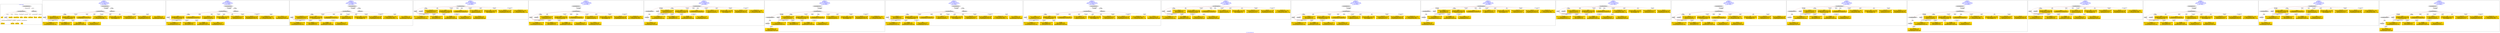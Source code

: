 digraph n0 {
fontcolor="blue"
remincross="true"
label="s27-s-the-huntington.json"
subgraph cluster_0 {
label="1-correct model"
n2[style="filled",color="white",fillcolor="lightgray",label="CulturalHeritageObject1"];
n3[shape="plaintext",style="filled",fillcolor="gold",label="date"];
n4[style="filled",color="white",fillcolor="lightgray",label="Person1"];
n5[shape="plaintext",style="filled",fillcolor="gold",label="description"];
n6[shape="plaintext",style="filled",fillcolor="gold",label="dimensions_inch"];
n7[shape="plaintext",style="filled",fillcolor="gold",label="medium"];
n8[shape="plaintext",style="filled",fillcolor="gold",label="credit_line"];
n9[shape="plaintext",style="filled",fillcolor="gold",label="Artwork_Title"];
n10[shape="plaintext",style="filled",fillcolor="gold",label="object_no"];
n11[shape="plaintext",style="filled",fillcolor="gold",label="nationality"];
n12[shape="plaintext",style="filled",fillcolor="gold",label="birth_date"];
n13[shape="plaintext",style="filled",fillcolor="gold",label="death_date"];
n14[shape="plaintext",style="filled",fillcolor="gold",label="name"];
n15[style="filled",color="white",fillcolor="lightgray",label="EuropeanaAggregation1"];
n16[style="filled",color="white",fillcolor="lightgray",label="WebResource1"];
n17[shape="plaintext",style="filled",fillcolor="gold",label="image_url"];
}
subgraph cluster_1 {
label="candidate 0\nlink coherence:1.0\nnode coherence:1.0\nconfidence:0.5102342798184561\nmapping score:0.628411426606152\ncost:14.99986\n-precision:0.87-recall:0.87"
n19[style="filled",color="white",fillcolor="lightgray",label="CulturalHeritageObject1"];
n20[style="filled",color="white",fillcolor="lightgray",label="Person1"];
n21[style="filled",color="white",fillcolor="lightgray",label="EuropeanaAggregation1"];
n22[style="filled",color="white",fillcolor="lightgray",label="WebResource1"];
n23[shape="plaintext",style="filled",fillcolor="gold",label="nationality\n[Person,countryAssociatedWithThePerson,0.755]\n[Concept,prefLabel,0.151]\n[Person,biographicalInformation,0.049]\n[CulturalHeritageObject,provenance,0.045]"];
n24[shape="plaintext",style="filled",fillcolor="gold",label="credit_line\n[CulturalHeritageObject,provenance,0.332]\n[Document,classLink,0.307]\n[CulturalHeritageObject,description,0.203]\n[WebResource,classLink,0.158]"];
n25[shape="plaintext",style="filled",fillcolor="gold",label="death_date\n[CulturalHeritageObject,created,0.412]\n[Person,dateOfDeath,0.372]\n[Person,dateOfBirth,0.134]\n[CulturalHeritageObject,provenance,0.082]"];
n26[shape="plaintext",style="filled",fillcolor="gold",label="medium\n[CulturalHeritageObject,medium,0.759]\n[CulturalHeritageObject,provenance,0.109]\n[CulturalHeritageObject,description,0.084]\n[Concept,prefLabel,0.048]"];
n27[shape="plaintext",style="filled",fillcolor="gold",label="object_no\n[CulturalHeritageObject,extent,0.962]\n[CulturalHeritageObject,accessionNumber,0.032]\n[CulturalHeritageObject,description,0.005]"];
n28[shape="plaintext",style="filled",fillcolor="gold",label="image_url\n[WebResource,classLink,0.468]\n[Document,classLink,0.435]\n[CulturalHeritageObject,description,0.059]\n[CulturalHeritageObject,extent,0.038]"];
n29[shape="plaintext",style="filled",fillcolor="gold",label="dimensions_inch\n[CulturalHeritageObject,extent,0.683]\n[CulturalHeritageObject,provenance,0.123]\n[Person,dateOfBirth,0.098]\n[CulturalHeritageObject,accessionNumber,0.095]"];
n30[shape="plaintext",style="filled",fillcolor="gold",label="birth_date\n[Person,dateOfBirth,0.468]\n[Person,dateOfDeath,0.255]\n[CulturalHeritageObject,created,0.244]\n[CulturalHeritageObject,description,0.033]"];
n31[shape="plaintext",style="filled",fillcolor="gold",label="date\n[CulturalHeritageObject,created,0.494]\n[CulturalHeritageObject,provenance,0.187]\n[Person,dateOfBirth,0.173]\n[Person,dateOfDeath,0.146]"];
n32[shape="plaintext",style="filled",fillcolor="gold",label="Artwork_Title\n[CulturalHeritageObject,description,0.36]\n[CulturalHeritageObject,title,0.319]\n[Document,classLink,0.175]\n[CulturalHeritageObject,provenance,0.146]"];
n33[shape="plaintext",style="filled",fillcolor="gold",label="description\n[CulturalHeritageObject,description,0.602]\n[Person,biographicalInformation,0.166]\n[CulturalHeritageObject,title,0.134]\n[CulturalHeritageObject,provenance,0.098]"];
n34[shape="plaintext",style="filled",fillcolor="gold",label="name\n[Person,nameOfThePerson,0.469]\n[Document,classLink,0.22]\n[CulturalHeritageObject,provenance,0.159]\n[CulturalHeritageObject,title,0.153]"];
}
subgraph cluster_2 {
label="candidate 1\nlink coherence:1.0\nnode coherence:1.0\nconfidence:0.5078780009154071\nmapping score:0.6276260003051357\ncost:14.99986\n-precision:0.87-recall:0.87"
n36[style="filled",color="white",fillcolor="lightgray",label="CulturalHeritageObject1"];
n37[style="filled",color="white",fillcolor="lightgray",label="Person1"];
n38[style="filled",color="white",fillcolor="lightgray",label="EuropeanaAggregation1"];
n39[style="filled",color="white",fillcolor="lightgray",label="WebResource1"];
n40[shape="plaintext",style="filled",fillcolor="gold",label="nationality\n[Person,countryAssociatedWithThePerson,0.755]\n[Concept,prefLabel,0.151]\n[Person,biographicalInformation,0.049]\n[CulturalHeritageObject,provenance,0.045]"];
n41[shape="plaintext",style="filled",fillcolor="gold",label="death_date\n[CulturalHeritageObject,created,0.412]\n[Person,dateOfDeath,0.372]\n[Person,dateOfBirth,0.134]\n[CulturalHeritageObject,provenance,0.082]"];
n42[shape="plaintext",style="filled",fillcolor="gold",label="medium\n[CulturalHeritageObject,medium,0.759]\n[CulturalHeritageObject,provenance,0.109]\n[CulturalHeritageObject,description,0.084]\n[Concept,prefLabel,0.048]"];
n43[shape="plaintext",style="filled",fillcolor="gold",label="object_no\n[CulturalHeritageObject,extent,0.962]\n[CulturalHeritageObject,accessionNumber,0.032]\n[CulturalHeritageObject,description,0.005]"];
n44[shape="plaintext",style="filled",fillcolor="gold",label="image_url\n[WebResource,classLink,0.468]\n[Document,classLink,0.435]\n[CulturalHeritageObject,description,0.059]\n[CulturalHeritageObject,extent,0.038]"];
n45[shape="plaintext",style="filled",fillcolor="gold",label="credit_line\n[CulturalHeritageObject,provenance,0.332]\n[Document,classLink,0.307]\n[CulturalHeritageObject,description,0.203]\n[WebResource,classLink,0.158]"];
n46[shape="plaintext",style="filled",fillcolor="gold",label="birth_date\n[Person,dateOfBirth,0.468]\n[Person,dateOfDeath,0.255]\n[CulturalHeritageObject,created,0.244]\n[CulturalHeritageObject,description,0.033]"];
n47[shape="plaintext",style="filled",fillcolor="gold",label="date\n[CulturalHeritageObject,created,0.494]\n[CulturalHeritageObject,provenance,0.187]\n[Person,dateOfBirth,0.173]\n[Person,dateOfDeath,0.146]"];
n48[shape="plaintext",style="filled",fillcolor="gold",label="Artwork_Title\n[CulturalHeritageObject,description,0.36]\n[CulturalHeritageObject,title,0.319]\n[Document,classLink,0.175]\n[CulturalHeritageObject,provenance,0.146]"];
n49[shape="plaintext",style="filled",fillcolor="gold",label="description\n[CulturalHeritageObject,description,0.602]\n[Person,biographicalInformation,0.166]\n[CulturalHeritageObject,title,0.134]\n[CulturalHeritageObject,provenance,0.098]"];
n50[shape="plaintext",style="filled",fillcolor="gold",label="dimensions_inch\n[CulturalHeritageObject,extent,0.683]\n[CulturalHeritageObject,provenance,0.123]\n[Person,dateOfBirth,0.098]\n[CulturalHeritageObject,accessionNumber,0.095]"];
n51[shape="plaintext",style="filled",fillcolor="gold",label="name\n[Person,nameOfThePerson,0.469]\n[Document,classLink,0.22]\n[CulturalHeritageObject,provenance,0.159]\n[CulturalHeritageObject,title,0.153]"];
}
subgraph cluster_3 {
label="candidate 10\nlink coherence:1.0\nnode coherence:1.0\nconfidence:0.4933907971108675\nmapping score:0.6227969323702892\ncost:14.99986\n-precision:0.8-recall:0.8"
n53[style="filled",color="white",fillcolor="lightgray",label="CulturalHeritageObject1"];
n54[style="filled",color="white",fillcolor="lightgray",label="Person1"];
n55[style="filled",color="white",fillcolor="lightgray",label="EuropeanaAggregation1"];
n56[style="filled",color="white",fillcolor="lightgray",label="WebResource1"];
n57[shape="plaintext",style="filled",fillcolor="gold",label="nationality\n[Person,countryAssociatedWithThePerson,0.755]\n[Concept,prefLabel,0.151]\n[Person,biographicalInformation,0.049]\n[CulturalHeritageObject,provenance,0.045]"];
n58[shape="plaintext",style="filled",fillcolor="gold",label="Artwork_Title\n[CulturalHeritageObject,description,0.36]\n[CulturalHeritageObject,title,0.319]\n[Document,classLink,0.175]\n[CulturalHeritageObject,provenance,0.146]"];
n59[shape="plaintext",style="filled",fillcolor="gold",label="death_date\n[CulturalHeritageObject,created,0.412]\n[Person,dateOfDeath,0.372]\n[Person,dateOfBirth,0.134]\n[CulturalHeritageObject,provenance,0.082]"];
n60[shape="plaintext",style="filled",fillcolor="gold",label="medium\n[CulturalHeritageObject,medium,0.759]\n[CulturalHeritageObject,provenance,0.109]\n[CulturalHeritageObject,description,0.084]\n[Concept,prefLabel,0.048]"];
n61[shape="plaintext",style="filled",fillcolor="gold",label="object_no\n[CulturalHeritageObject,extent,0.962]\n[CulturalHeritageObject,accessionNumber,0.032]\n[CulturalHeritageObject,description,0.005]"];
n62[shape="plaintext",style="filled",fillcolor="gold",label="image_url\n[WebResource,classLink,0.468]\n[Document,classLink,0.435]\n[CulturalHeritageObject,description,0.059]\n[CulturalHeritageObject,extent,0.038]"];
n63[shape="plaintext",style="filled",fillcolor="gold",label="credit_line\n[CulturalHeritageObject,provenance,0.332]\n[Document,classLink,0.307]\n[CulturalHeritageObject,description,0.203]\n[WebResource,classLink,0.158]"];
n64[shape="plaintext",style="filled",fillcolor="gold",label="birth_date\n[Person,dateOfBirth,0.468]\n[Person,dateOfDeath,0.255]\n[CulturalHeritageObject,created,0.244]\n[CulturalHeritageObject,description,0.033]"];
n65[shape="plaintext",style="filled",fillcolor="gold",label="date\n[CulturalHeritageObject,created,0.494]\n[CulturalHeritageObject,provenance,0.187]\n[Person,dateOfBirth,0.173]\n[Person,dateOfDeath,0.146]"];
n66[shape="plaintext",style="filled",fillcolor="gold",label="description\n[CulturalHeritageObject,description,0.602]\n[Person,biographicalInformation,0.166]\n[CulturalHeritageObject,title,0.134]\n[CulturalHeritageObject,provenance,0.098]"];
n67[shape="plaintext",style="filled",fillcolor="gold",label="dimensions_inch\n[CulturalHeritageObject,extent,0.683]\n[CulturalHeritageObject,provenance,0.123]\n[Person,dateOfBirth,0.098]\n[CulturalHeritageObject,accessionNumber,0.095]"];
n68[shape="plaintext",style="filled",fillcolor="gold",label="name\n[Person,nameOfThePerson,0.469]\n[Document,classLink,0.22]\n[CulturalHeritageObject,provenance,0.159]\n[CulturalHeritageObject,title,0.153]"];
}
subgraph cluster_4 {
label="candidate 11\nlink coherence:1.0\nnode coherence:1.0\nconfidence:0.49065064468283603\nmapping score:0.621883548227612\ncost:13.99994\n-precision:0.64-recall:0.6"
n70[style="filled",color="white",fillcolor="lightgray",label="CulturalHeritageObject1"];
n71[style="filled",color="white",fillcolor="lightgray",label="Person1"];
n72[style="filled",color="white",fillcolor="lightgray",label="Document1"];
n73[shape="plaintext",style="filled",fillcolor="gold",label="nationality\n[Person,countryAssociatedWithThePerson,0.755]\n[Concept,prefLabel,0.151]\n[Person,biographicalInformation,0.049]\n[CulturalHeritageObject,provenance,0.045]"];
n74[shape="plaintext",style="filled",fillcolor="gold",label="Artwork_Title\n[CulturalHeritageObject,description,0.36]\n[CulturalHeritageObject,title,0.319]\n[Document,classLink,0.175]\n[CulturalHeritageObject,provenance,0.146]"];
n75[shape="plaintext",style="filled",fillcolor="gold",label="death_date\n[CulturalHeritageObject,created,0.412]\n[Person,dateOfDeath,0.372]\n[Person,dateOfBirth,0.134]\n[CulturalHeritageObject,provenance,0.082]"];
n76[shape="plaintext",style="filled",fillcolor="gold",label="medium\n[CulturalHeritageObject,medium,0.759]\n[CulturalHeritageObject,provenance,0.109]\n[CulturalHeritageObject,description,0.084]\n[Concept,prefLabel,0.048]"];
n77[shape="plaintext",style="filled",fillcolor="gold",label="object_no\n[CulturalHeritageObject,extent,0.962]\n[CulturalHeritageObject,accessionNumber,0.032]\n[CulturalHeritageObject,description,0.005]"];
n78[shape="plaintext",style="filled",fillcolor="gold",label="credit_line\n[CulturalHeritageObject,provenance,0.332]\n[Document,classLink,0.307]\n[CulturalHeritageObject,description,0.203]\n[WebResource,classLink,0.158]"];
n79[shape="plaintext",style="filled",fillcolor="gold",label="birth_date\n[Person,dateOfBirth,0.468]\n[Person,dateOfDeath,0.255]\n[CulturalHeritageObject,created,0.244]\n[CulturalHeritageObject,description,0.033]"];
n80[shape="plaintext",style="filled",fillcolor="gold",label="date\n[CulturalHeritageObject,created,0.494]\n[CulturalHeritageObject,provenance,0.187]\n[Person,dateOfBirth,0.173]\n[Person,dateOfDeath,0.146]"];
n81[shape="plaintext",style="filled",fillcolor="gold",label="image_url\n[WebResource,classLink,0.468]\n[Document,classLink,0.435]\n[CulturalHeritageObject,description,0.059]\n[CulturalHeritageObject,extent,0.038]"];
n82[shape="plaintext",style="filled",fillcolor="gold",label="description\n[CulturalHeritageObject,description,0.602]\n[Person,biographicalInformation,0.166]\n[CulturalHeritageObject,title,0.134]\n[CulturalHeritageObject,provenance,0.098]"];
n83[shape="plaintext",style="filled",fillcolor="gold",label="dimensions_inch\n[CulturalHeritageObject,extent,0.683]\n[CulturalHeritageObject,provenance,0.123]\n[Person,dateOfBirth,0.098]\n[CulturalHeritageObject,accessionNumber,0.095]"];
n84[shape="plaintext",style="filled",fillcolor="gold",label="name\n[Person,nameOfThePerson,0.469]\n[Document,classLink,0.22]\n[CulturalHeritageObject,provenance,0.159]\n[CulturalHeritageObject,title,0.153]"];
}
subgraph cluster_5 {
label="candidate 12\nlink coherence:1.0\nnode coherence:1.0\nconfidence:0.49065064468283603\nmapping score:0.621883548227612\ncost:14.9999\n-precision:0.67-recall:0.67"
n86[style="filled",color="white",fillcolor="lightgray",label="CulturalHeritageObject1"];
n87[style="filled",color="white",fillcolor="lightgray",label="Person1"];
n88[style="filled",color="white",fillcolor="lightgray",label="Document1"];
n89[style="filled",color="white",fillcolor="lightgray",label="EuropeanaAggregation1"];
n90[shape="plaintext",style="filled",fillcolor="gold",label="nationality\n[Person,countryAssociatedWithThePerson,0.755]\n[Concept,prefLabel,0.151]\n[Person,biographicalInformation,0.049]\n[CulturalHeritageObject,provenance,0.045]"];
n91[shape="plaintext",style="filled",fillcolor="gold",label="Artwork_Title\n[CulturalHeritageObject,description,0.36]\n[CulturalHeritageObject,title,0.319]\n[Document,classLink,0.175]\n[CulturalHeritageObject,provenance,0.146]"];
n92[shape="plaintext",style="filled",fillcolor="gold",label="death_date\n[CulturalHeritageObject,created,0.412]\n[Person,dateOfDeath,0.372]\n[Person,dateOfBirth,0.134]\n[CulturalHeritageObject,provenance,0.082]"];
n93[shape="plaintext",style="filled",fillcolor="gold",label="medium\n[CulturalHeritageObject,medium,0.759]\n[CulturalHeritageObject,provenance,0.109]\n[CulturalHeritageObject,description,0.084]\n[Concept,prefLabel,0.048]"];
n94[shape="plaintext",style="filled",fillcolor="gold",label="object_no\n[CulturalHeritageObject,extent,0.962]\n[CulturalHeritageObject,accessionNumber,0.032]\n[CulturalHeritageObject,description,0.005]"];
n95[shape="plaintext",style="filled",fillcolor="gold",label="credit_line\n[CulturalHeritageObject,provenance,0.332]\n[Document,classLink,0.307]\n[CulturalHeritageObject,description,0.203]\n[WebResource,classLink,0.158]"];
n96[shape="plaintext",style="filled",fillcolor="gold",label="birth_date\n[Person,dateOfBirth,0.468]\n[Person,dateOfDeath,0.255]\n[CulturalHeritageObject,created,0.244]\n[CulturalHeritageObject,description,0.033]"];
n97[shape="plaintext",style="filled",fillcolor="gold",label="date\n[CulturalHeritageObject,created,0.494]\n[CulturalHeritageObject,provenance,0.187]\n[Person,dateOfBirth,0.173]\n[Person,dateOfDeath,0.146]"];
n98[shape="plaintext",style="filled",fillcolor="gold",label="image_url\n[WebResource,classLink,0.468]\n[Document,classLink,0.435]\n[CulturalHeritageObject,description,0.059]\n[CulturalHeritageObject,extent,0.038]"];
n99[shape="plaintext",style="filled",fillcolor="gold",label="description\n[CulturalHeritageObject,description,0.602]\n[Person,biographicalInformation,0.166]\n[CulturalHeritageObject,title,0.134]\n[CulturalHeritageObject,provenance,0.098]"];
n100[shape="plaintext",style="filled",fillcolor="gold",label="dimensions_inch\n[CulturalHeritageObject,extent,0.683]\n[CulturalHeritageObject,provenance,0.123]\n[Person,dateOfBirth,0.098]\n[CulturalHeritageObject,accessionNumber,0.095]"];
n101[shape="plaintext",style="filled",fillcolor="gold",label="name\n[Person,nameOfThePerson,0.469]\n[Document,classLink,0.22]\n[CulturalHeritageObject,provenance,0.159]\n[CulturalHeritageObject,title,0.153]"];
}
subgraph cluster_6 {
label="candidate 13\nlink coherence:1.0\nnode coherence:1.0\nconfidence:0.49065064468283603\nmapping score:0.621883548227612\ncost:14.99993\n-precision:0.6-recall:0.6"
n103[style="filled",color="white",fillcolor="lightgray",label="CulturalHeritageObject1"];
n104[style="filled",color="white",fillcolor="lightgray",label="CulturalHeritageObject2"];
n105[style="filled",color="white",fillcolor="lightgray",label="Person1"];
n106[style="filled",color="white",fillcolor="lightgray",label="Document2"];
n107[shape="plaintext",style="filled",fillcolor="gold",label="nationality\n[Person,countryAssociatedWithThePerson,0.755]\n[Concept,prefLabel,0.151]\n[Person,biographicalInformation,0.049]\n[CulturalHeritageObject,provenance,0.045]"];
n108[shape="plaintext",style="filled",fillcolor="gold",label="Artwork_Title\n[CulturalHeritageObject,description,0.36]\n[CulturalHeritageObject,title,0.319]\n[Document,classLink,0.175]\n[CulturalHeritageObject,provenance,0.146]"];
n109[shape="plaintext",style="filled",fillcolor="gold",label="death_date\n[CulturalHeritageObject,created,0.412]\n[Person,dateOfDeath,0.372]\n[Person,dateOfBirth,0.134]\n[CulturalHeritageObject,provenance,0.082]"];
n110[shape="plaintext",style="filled",fillcolor="gold",label="medium\n[CulturalHeritageObject,medium,0.759]\n[CulturalHeritageObject,provenance,0.109]\n[CulturalHeritageObject,description,0.084]\n[Concept,prefLabel,0.048]"];
n111[shape="plaintext",style="filled",fillcolor="gold",label="object_no\n[CulturalHeritageObject,extent,0.962]\n[CulturalHeritageObject,accessionNumber,0.032]\n[CulturalHeritageObject,description,0.005]"];
n112[shape="plaintext",style="filled",fillcolor="gold",label="credit_line\n[CulturalHeritageObject,provenance,0.332]\n[Document,classLink,0.307]\n[CulturalHeritageObject,description,0.203]\n[WebResource,classLink,0.158]"];
n113[shape="plaintext",style="filled",fillcolor="gold",label="birth_date\n[Person,dateOfBirth,0.468]\n[Person,dateOfDeath,0.255]\n[CulturalHeritageObject,created,0.244]\n[CulturalHeritageObject,description,0.033]"];
n114[shape="plaintext",style="filled",fillcolor="gold",label="date\n[CulturalHeritageObject,created,0.494]\n[CulturalHeritageObject,provenance,0.187]\n[Person,dateOfBirth,0.173]\n[Person,dateOfDeath,0.146]"];
n115[shape="plaintext",style="filled",fillcolor="gold",label="image_url\n[WebResource,classLink,0.468]\n[Document,classLink,0.435]\n[CulturalHeritageObject,description,0.059]\n[CulturalHeritageObject,extent,0.038]"];
n116[shape="plaintext",style="filled",fillcolor="gold",label="description\n[CulturalHeritageObject,description,0.602]\n[Person,biographicalInformation,0.166]\n[CulturalHeritageObject,title,0.134]\n[CulturalHeritageObject,provenance,0.098]"];
n117[shape="plaintext",style="filled",fillcolor="gold",label="dimensions_inch\n[CulturalHeritageObject,extent,0.683]\n[CulturalHeritageObject,provenance,0.123]\n[Person,dateOfBirth,0.098]\n[CulturalHeritageObject,accessionNumber,0.095]"];
n118[shape="plaintext",style="filled",fillcolor="gold",label="name\n[Person,nameOfThePerson,0.469]\n[Document,classLink,0.22]\n[CulturalHeritageObject,provenance,0.159]\n[CulturalHeritageObject,title,0.153]"];
}
subgraph cluster_7 {
label="candidate 14\nlink coherence:1.0\nnode coherence:1.0\nconfidence:0.49065064468283603\nmapping score:0.621883548227612\ncost:15.99989\n-precision:0.62-recall:0.67"
n120[style="filled",color="white",fillcolor="lightgray",label="CulturalHeritageObject1"];
n121[style="filled",color="white",fillcolor="lightgray",label="CulturalHeritageObject2"];
n122[style="filled",color="white",fillcolor="lightgray",label="Person1"];
n123[style="filled",color="white",fillcolor="lightgray",label="Document2"];
n124[style="filled",color="white",fillcolor="lightgray",label="EuropeanaAggregation1"];
n125[shape="plaintext",style="filled",fillcolor="gold",label="nationality\n[Person,countryAssociatedWithThePerson,0.755]\n[Concept,prefLabel,0.151]\n[Person,biographicalInformation,0.049]\n[CulturalHeritageObject,provenance,0.045]"];
n126[shape="plaintext",style="filled",fillcolor="gold",label="Artwork_Title\n[CulturalHeritageObject,description,0.36]\n[CulturalHeritageObject,title,0.319]\n[Document,classLink,0.175]\n[CulturalHeritageObject,provenance,0.146]"];
n127[shape="plaintext",style="filled",fillcolor="gold",label="death_date\n[CulturalHeritageObject,created,0.412]\n[Person,dateOfDeath,0.372]\n[Person,dateOfBirth,0.134]\n[CulturalHeritageObject,provenance,0.082]"];
n128[shape="plaintext",style="filled",fillcolor="gold",label="medium\n[CulturalHeritageObject,medium,0.759]\n[CulturalHeritageObject,provenance,0.109]\n[CulturalHeritageObject,description,0.084]\n[Concept,prefLabel,0.048]"];
n129[shape="plaintext",style="filled",fillcolor="gold",label="object_no\n[CulturalHeritageObject,extent,0.962]\n[CulturalHeritageObject,accessionNumber,0.032]\n[CulturalHeritageObject,description,0.005]"];
n130[shape="plaintext",style="filled",fillcolor="gold",label="credit_line\n[CulturalHeritageObject,provenance,0.332]\n[Document,classLink,0.307]\n[CulturalHeritageObject,description,0.203]\n[WebResource,classLink,0.158]"];
n131[shape="plaintext",style="filled",fillcolor="gold",label="birth_date\n[Person,dateOfBirth,0.468]\n[Person,dateOfDeath,0.255]\n[CulturalHeritageObject,created,0.244]\n[CulturalHeritageObject,description,0.033]"];
n132[shape="plaintext",style="filled",fillcolor="gold",label="date\n[CulturalHeritageObject,created,0.494]\n[CulturalHeritageObject,provenance,0.187]\n[Person,dateOfBirth,0.173]\n[Person,dateOfDeath,0.146]"];
n133[shape="plaintext",style="filled",fillcolor="gold",label="image_url\n[WebResource,classLink,0.468]\n[Document,classLink,0.435]\n[CulturalHeritageObject,description,0.059]\n[CulturalHeritageObject,extent,0.038]"];
n134[shape="plaintext",style="filled",fillcolor="gold",label="description\n[CulturalHeritageObject,description,0.602]\n[Person,biographicalInformation,0.166]\n[CulturalHeritageObject,title,0.134]\n[CulturalHeritageObject,provenance,0.098]"];
n135[shape="plaintext",style="filled",fillcolor="gold",label="dimensions_inch\n[CulturalHeritageObject,extent,0.683]\n[CulturalHeritageObject,provenance,0.123]\n[Person,dateOfBirth,0.098]\n[CulturalHeritageObject,accessionNumber,0.095]"];
n136[shape="plaintext",style="filled",fillcolor="gold",label="name\n[Person,nameOfThePerson,0.469]\n[Document,classLink,0.22]\n[CulturalHeritageObject,provenance,0.159]\n[CulturalHeritageObject,title,0.153]"];
}
subgraph cluster_8 {
label="candidate 15\nlink coherence:1.0\nnode coherence:1.0\nconfidence:0.483701744039475\nmapping score:0.6195672480131583\ncost:14.99986\n-precision:0.8-recall:0.8"
n138[style="filled",color="white",fillcolor="lightgray",label="CulturalHeritageObject1"];
n139[style="filled",color="white",fillcolor="lightgray",label="Person1"];
n140[style="filled",color="white",fillcolor="lightgray",label="EuropeanaAggregation1"];
n141[style="filled",color="white",fillcolor="lightgray",label="WebResource1"];
n142[shape="plaintext",style="filled",fillcolor="gold",label="death_date\n[CulturalHeritageObject,created,0.412]\n[Person,dateOfDeath,0.372]\n[Person,dateOfBirth,0.134]\n[CulturalHeritageObject,provenance,0.082]"];
n143[shape="plaintext",style="filled",fillcolor="gold",label="nationality\n[Person,countryAssociatedWithThePerson,0.755]\n[Concept,prefLabel,0.151]\n[Person,biographicalInformation,0.049]\n[CulturalHeritageObject,provenance,0.045]"];
n144[shape="plaintext",style="filled",fillcolor="gold",label="medium\n[CulturalHeritageObject,medium,0.759]\n[CulturalHeritageObject,provenance,0.109]\n[CulturalHeritageObject,description,0.084]\n[Concept,prefLabel,0.048]"];
n145[shape="plaintext",style="filled",fillcolor="gold",label="object_no\n[CulturalHeritageObject,extent,0.962]\n[CulturalHeritageObject,accessionNumber,0.032]\n[CulturalHeritageObject,description,0.005]"];
n146[shape="plaintext",style="filled",fillcolor="gold",label="image_url\n[WebResource,classLink,0.468]\n[Document,classLink,0.435]\n[CulturalHeritageObject,description,0.059]\n[CulturalHeritageObject,extent,0.038]"];
n147[shape="plaintext",style="filled",fillcolor="gold",label="credit_line\n[CulturalHeritageObject,provenance,0.332]\n[Document,classLink,0.307]\n[CulturalHeritageObject,description,0.203]\n[WebResource,classLink,0.158]"];
n148[shape="plaintext",style="filled",fillcolor="gold",label="birth_date\n[Person,dateOfBirth,0.468]\n[Person,dateOfDeath,0.255]\n[CulturalHeritageObject,created,0.244]\n[CulturalHeritageObject,description,0.033]"];
n149[shape="plaintext",style="filled",fillcolor="gold",label="date\n[CulturalHeritageObject,created,0.494]\n[CulturalHeritageObject,provenance,0.187]\n[Person,dateOfBirth,0.173]\n[Person,dateOfDeath,0.146]"];
n150[shape="plaintext",style="filled",fillcolor="gold",label="Artwork_Title\n[CulturalHeritageObject,description,0.36]\n[CulturalHeritageObject,title,0.319]\n[Document,classLink,0.175]\n[CulturalHeritageObject,provenance,0.146]"];
n151[shape="plaintext",style="filled",fillcolor="gold",label="description\n[CulturalHeritageObject,description,0.602]\n[Person,biographicalInformation,0.166]\n[CulturalHeritageObject,title,0.134]\n[CulturalHeritageObject,provenance,0.098]"];
n152[shape="plaintext",style="filled",fillcolor="gold",label="dimensions_inch\n[CulturalHeritageObject,extent,0.683]\n[CulturalHeritageObject,provenance,0.123]\n[Person,dateOfBirth,0.098]\n[CulturalHeritageObject,accessionNumber,0.095]"];
n153[shape="plaintext",style="filled",fillcolor="gold",label="name\n[Person,nameOfThePerson,0.469]\n[Document,classLink,0.22]\n[CulturalHeritageObject,provenance,0.159]\n[CulturalHeritageObject,title,0.153]"];
}
subgraph cluster_9 {
label="candidate 16\nlink coherence:1.0\nnode coherence:1.0\nconfidence:0.48203355498297434\nmapping score:0.6190111849943248\ncost:14.99986\n-precision:0.8-recall:0.8"
n155[style="filled",color="white",fillcolor="lightgray",label="CulturalHeritageObject1"];
n156[style="filled",color="white",fillcolor="lightgray",label="Person1"];
n157[style="filled",color="white",fillcolor="lightgray",label="EuropeanaAggregation1"];
n158[style="filled",color="white",fillcolor="lightgray",label="WebResource1"];
n159[shape="plaintext",style="filled",fillcolor="gold",label="nationality\n[Person,countryAssociatedWithThePerson,0.755]\n[Concept,prefLabel,0.151]\n[Person,biographicalInformation,0.049]\n[CulturalHeritageObject,provenance,0.045]"];
n160[shape="plaintext",style="filled",fillcolor="gold",label="name\n[Person,nameOfThePerson,0.469]\n[Document,classLink,0.22]\n[CulturalHeritageObject,provenance,0.159]\n[CulturalHeritageObject,title,0.153]"];
n161[shape="plaintext",style="filled",fillcolor="gold",label="death_date\n[CulturalHeritageObject,created,0.412]\n[Person,dateOfDeath,0.372]\n[Person,dateOfBirth,0.134]\n[CulturalHeritageObject,provenance,0.082]"];
n162[shape="plaintext",style="filled",fillcolor="gold",label="medium\n[CulturalHeritageObject,medium,0.759]\n[CulturalHeritageObject,provenance,0.109]\n[CulturalHeritageObject,description,0.084]\n[Concept,prefLabel,0.048]"];
n163[shape="plaintext",style="filled",fillcolor="gold",label="object_no\n[CulturalHeritageObject,extent,0.962]\n[CulturalHeritageObject,accessionNumber,0.032]\n[CulturalHeritageObject,description,0.005]"];
n164[shape="plaintext",style="filled",fillcolor="gold",label="image_url\n[WebResource,classLink,0.468]\n[Document,classLink,0.435]\n[CulturalHeritageObject,description,0.059]\n[CulturalHeritageObject,extent,0.038]"];
n165[shape="plaintext",style="filled",fillcolor="gold",label="credit_line\n[CulturalHeritageObject,provenance,0.332]\n[Document,classLink,0.307]\n[CulturalHeritageObject,description,0.203]\n[WebResource,classLink,0.158]"];
n166[shape="plaintext",style="filled",fillcolor="gold",label="birth_date\n[Person,dateOfBirth,0.468]\n[Person,dateOfDeath,0.255]\n[CulturalHeritageObject,created,0.244]\n[CulturalHeritageObject,description,0.033]"];
n167[shape="plaintext",style="filled",fillcolor="gold",label="date\n[CulturalHeritageObject,created,0.494]\n[CulturalHeritageObject,provenance,0.187]\n[Person,dateOfBirth,0.173]\n[Person,dateOfDeath,0.146]"];
n168[shape="plaintext",style="filled",fillcolor="gold",label="Artwork_Title\n[CulturalHeritageObject,description,0.36]\n[CulturalHeritageObject,title,0.319]\n[Document,classLink,0.175]\n[CulturalHeritageObject,provenance,0.146]"];
n169[shape="plaintext",style="filled",fillcolor="gold",label="description\n[CulturalHeritageObject,description,0.602]\n[Person,biographicalInformation,0.166]\n[CulturalHeritageObject,title,0.134]\n[CulturalHeritageObject,provenance,0.098]"];
n170[shape="plaintext",style="filled",fillcolor="gold",label="dimensions_inch\n[CulturalHeritageObject,extent,0.683]\n[CulturalHeritageObject,provenance,0.123]\n[Person,dateOfBirth,0.098]\n[CulturalHeritageObject,accessionNumber,0.095]"];
}
subgraph cluster_10 {
label="candidate 17\nlink coherence:1.0\nnode coherence:1.0\nconfidence:0.4809615916114436\nmapping score:0.6186538638704812\ncost:13.99994\n-precision:0.64-recall:0.6"
n172[style="filled",color="white",fillcolor="lightgray",label="CulturalHeritageObject1"];
n173[style="filled",color="white",fillcolor="lightgray",label="Person1"];
n174[style="filled",color="white",fillcolor="lightgray",label="Document1"];
n175[shape="plaintext",style="filled",fillcolor="gold",label="death_date\n[CulturalHeritageObject,created,0.412]\n[Person,dateOfDeath,0.372]\n[Person,dateOfBirth,0.134]\n[CulturalHeritageObject,provenance,0.082]"];
n176[shape="plaintext",style="filled",fillcolor="gold",label="nationality\n[Person,countryAssociatedWithThePerson,0.755]\n[Concept,prefLabel,0.151]\n[Person,biographicalInformation,0.049]\n[CulturalHeritageObject,provenance,0.045]"];
n177[shape="plaintext",style="filled",fillcolor="gold",label="medium\n[CulturalHeritageObject,medium,0.759]\n[CulturalHeritageObject,provenance,0.109]\n[CulturalHeritageObject,description,0.084]\n[Concept,prefLabel,0.048]"];
n178[shape="plaintext",style="filled",fillcolor="gold",label="object_no\n[CulturalHeritageObject,extent,0.962]\n[CulturalHeritageObject,accessionNumber,0.032]\n[CulturalHeritageObject,description,0.005]"];
n179[shape="plaintext",style="filled",fillcolor="gold",label="credit_line\n[CulturalHeritageObject,provenance,0.332]\n[Document,classLink,0.307]\n[CulturalHeritageObject,description,0.203]\n[WebResource,classLink,0.158]"];
n180[shape="plaintext",style="filled",fillcolor="gold",label="birth_date\n[Person,dateOfBirth,0.468]\n[Person,dateOfDeath,0.255]\n[CulturalHeritageObject,created,0.244]\n[CulturalHeritageObject,description,0.033]"];
n181[shape="plaintext",style="filled",fillcolor="gold",label="date\n[CulturalHeritageObject,created,0.494]\n[CulturalHeritageObject,provenance,0.187]\n[Person,dateOfBirth,0.173]\n[Person,dateOfDeath,0.146]"];
n182[shape="plaintext",style="filled",fillcolor="gold",label="image_url\n[WebResource,classLink,0.468]\n[Document,classLink,0.435]\n[CulturalHeritageObject,description,0.059]\n[CulturalHeritageObject,extent,0.038]"];
n183[shape="plaintext",style="filled",fillcolor="gold",label="Artwork_Title\n[CulturalHeritageObject,description,0.36]\n[CulturalHeritageObject,title,0.319]\n[Document,classLink,0.175]\n[CulturalHeritageObject,provenance,0.146]"];
n184[shape="plaintext",style="filled",fillcolor="gold",label="description\n[CulturalHeritageObject,description,0.602]\n[Person,biographicalInformation,0.166]\n[CulturalHeritageObject,title,0.134]\n[CulturalHeritageObject,provenance,0.098]"];
n185[shape="plaintext",style="filled",fillcolor="gold",label="dimensions_inch\n[CulturalHeritageObject,extent,0.683]\n[CulturalHeritageObject,provenance,0.123]\n[Person,dateOfBirth,0.098]\n[CulturalHeritageObject,accessionNumber,0.095]"];
n186[shape="plaintext",style="filled",fillcolor="gold",label="name\n[Person,nameOfThePerson,0.469]\n[Document,classLink,0.22]\n[CulturalHeritageObject,provenance,0.159]\n[CulturalHeritageObject,title,0.153]"];
}
subgraph cluster_11 {
label="candidate 18\nlink coherence:1.0\nnode coherence:1.0\nconfidence:0.4809615916114436\nmapping score:0.6186538638704812\ncost:14.9999\n-precision:0.67-recall:0.67"
n188[style="filled",color="white",fillcolor="lightgray",label="CulturalHeritageObject1"];
n189[style="filled",color="white",fillcolor="lightgray",label="Person1"];
n190[style="filled",color="white",fillcolor="lightgray",label="Document1"];
n191[style="filled",color="white",fillcolor="lightgray",label="EuropeanaAggregation1"];
n192[shape="plaintext",style="filled",fillcolor="gold",label="death_date\n[CulturalHeritageObject,created,0.412]\n[Person,dateOfDeath,0.372]\n[Person,dateOfBirth,0.134]\n[CulturalHeritageObject,provenance,0.082]"];
n193[shape="plaintext",style="filled",fillcolor="gold",label="nationality\n[Person,countryAssociatedWithThePerson,0.755]\n[Concept,prefLabel,0.151]\n[Person,biographicalInformation,0.049]\n[CulturalHeritageObject,provenance,0.045]"];
n194[shape="plaintext",style="filled",fillcolor="gold",label="medium\n[CulturalHeritageObject,medium,0.759]\n[CulturalHeritageObject,provenance,0.109]\n[CulturalHeritageObject,description,0.084]\n[Concept,prefLabel,0.048]"];
n195[shape="plaintext",style="filled",fillcolor="gold",label="object_no\n[CulturalHeritageObject,extent,0.962]\n[CulturalHeritageObject,accessionNumber,0.032]\n[CulturalHeritageObject,description,0.005]"];
n196[shape="plaintext",style="filled",fillcolor="gold",label="credit_line\n[CulturalHeritageObject,provenance,0.332]\n[Document,classLink,0.307]\n[CulturalHeritageObject,description,0.203]\n[WebResource,classLink,0.158]"];
n197[shape="plaintext",style="filled",fillcolor="gold",label="birth_date\n[Person,dateOfBirth,0.468]\n[Person,dateOfDeath,0.255]\n[CulturalHeritageObject,created,0.244]\n[CulturalHeritageObject,description,0.033]"];
n198[shape="plaintext",style="filled",fillcolor="gold",label="date\n[CulturalHeritageObject,created,0.494]\n[CulturalHeritageObject,provenance,0.187]\n[Person,dateOfBirth,0.173]\n[Person,dateOfDeath,0.146]"];
n199[shape="plaintext",style="filled",fillcolor="gold",label="image_url\n[WebResource,classLink,0.468]\n[Document,classLink,0.435]\n[CulturalHeritageObject,description,0.059]\n[CulturalHeritageObject,extent,0.038]"];
n200[shape="plaintext",style="filled",fillcolor="gold",label="Artwork_Title\n[CulturalHeritageObject,description,0.36]\n[CulturalHeritageObject,title,0.319]\n[Document,classLink,0.175]\n[CulturalHeritageObject,provenance,0.146]"];
n201[shape="plaintext",style="filled",fillcolor="gold",label="description\n[CulturalHeritageObject,description,0.602]\n[Person,biographicalInformation,0.166]\n[CulturalHeritageObject,title,0.134]\n[CulturalHeritageObject,provenance,0.098]"];
n202[shape="plaintext",style="filled",fillcolor="gold",label="dimensions_inch\n[CulturalHeritageObject,extent,0.683]\n[CulturalHeritageObject,provenance,0.123]\n[Person,dateOfBirth,0.098]\n[CulturalHeritageObject,accessionNumber,0.095]"];
n203[shape="plaintext",style="filled",fillcolor="gold",label="name\n[Person,nameOfThePerson,0.469]\n[Document,classLink,0.22]\n[CulturalHeritageObject,provenance,0.159]\n[CulturalHeritageObject,title,0.153]"];
}
subgraph cluster_12 {
label="candidate 19\nlink coherence:1.0\nnode coherence:1.0\nconfidence:0.4809615916114436\nmapping score:0.6186538638704812\ncost:14.99993\n-precision:0.6-recall:0.6"
n205[style="filled",color="white",fillcolor="lightgray",label="CulturalHeritageObject1"];
n206[style="filled",color="white",fillcolor="lightgray",label="CulturalHeritageObject2"];
n207[style="filled",color="white",fillcolor="lightgray",label="Person1"];
n208[style="filled",color="white",fillcolor="lightgray",label="Document2"];
n209[shape="plaintext",style="filled",fillcolor="gold",label="death_date\n[CulturalHeritageObject,created,0.412]\n[Person,dateOfDeath,0.372]\n[Person,dateOfBirth,0.134]\n[CulturalHeritageObject,provenance,0.082]"];
n210[shape="plaintext",style="filled",fillcolor="gold",label="nationality\n[Person,countryAssociatedWithThePerson,0.755]\n[Concept,prefLabel,0.151]\n[Person,biographicalInformation,0.049]\n[CulturalHeritageObject,provenance,0.045]"];
n211[shape="plaintext",style="filled",fillcolor="gold",label="medium\n[CulturalHeritageObject,medium,0.759]\n[CulturalHeritageObject,provenance,0.109]\n[CulturalHeritageObject,description,0.084]\n[Concept,prefLabel,0.048]"];
n212[shape="plaintext",style="filled",fillcolor="gold",label="object_no\n[CulturalHeritageObject,extent,0.962]\n[CulturalHeritageObject,accessionNumber,0.032]\n[CulturalHeritageObject,description,0.005]"];
n213[shape="plaintext",style="filled",fillcolor="gold",label="credit_line\n[CulturalHeritageObject,provenance,0.332]\n[Document,classLink,0.307]\n[CulturalHeritageObject,description,0.203]\n[WebResource,classLink,0.158]"];
n214[shape="plaintext",style="filled",fillcolor="gold",label="birth_date\n[Person,dateOfBirth,0.468]\n[Person,dateOfDeath,0.255]\n[CulturalHeritageObject,created,0.244]\n[CulturalHeritageObject,description,0.033]"];
n215[shape="plaintext",style="filled",fillcolor="gold",label="date\n[CulturalHeritageObject,created,0.494]\n[CulturalHeritageObject,provenance,0.187]\n[Person,dateOfBirth,0.173]\n[Person,dateOfDeath,0.146]"];
n216[shape="plaintext",style="filled",fillcolor="gold",label="image_url\n[WebResource,classLink,0.468]\n[Document,classLink,0.435]\n[CulturalHeritageObject,description,0.059]\n[CulturalHeritageObject,extent,0.038]"];
n217[shape="plaintext",style="filled",fillcolor="gold",label="Artwork_Title\n[CulturalHeritageObject,description,0.36]\n[CulturalHeritageObject,title,0.319]\n[Document,classLink,0.175]\n[CulturalHeritageObject,provenance,0.146]"];
n218[shape="plaintext",style="filled",fillcolor="gold",label="description\n[CulturalHeritageObject,description,0.602]\n[Person,biographicalInformation,0.166]\n[CulturalHeritageObject,title,0.134]\n[CulturalHeritageObject,provenance,0.098]"];
n219[shape="plaintext",style="filled",fillcolor="gold",label="dimensions_inch\n[CulturalHeritageObject,extent,0.683]\n[CulturalHeritageObject,provenance,0.123]\n[Person,dateOfBirth,0.098]\n[CulturalHeritageObject,accessionNumber,0.095]"];
n220[shape="plaintext",style="filled",fillcolor="gold",label="name\n[Person,nameOfThePerson,0.469]\n[Document,classLink,0.22]\n[CulturalHeritageObject,provenance,0.159]\n[CulturalHeritageObject,title,0.153]"];
}
subgraph cluster_13 {
label="candidate 2\nlink coherence:1.0\nnode coherence:1.0\nconfidence:0.5074941273904248\nmapping score:0.627498042463475\ncost:13.99994\n-precision:0.71-recall:0.67"
n222[style="filled",color="white",fillcolor="lightgray",label="CulturalHeritageObject1"];
n223[style="filled",color="white",fillcolor="lightgray",label="Person1"];
n224[style="filled",color="white",fillcolor="lightgray",label="Document1"];
n225[shape="plaintext",style="filled",fillcolor="gold",label="nationality\n[Person,countryAssociatedWithThePerson,0.755]\n[Concept,prefLabel,0.151]\n[Person,biographicalInformation,0.049]\n[CulturalHeritageObject,provenance,0.045]"];
n226[shape="plaintext",style="filled",fillcolor="gold",label="credit_line\n[CulturalHeritageObject,provenance,0.332]\n[Document,classLink,0.307]\n[CulturalHeritageObject,description,0.203]\n[WebResource,classLink,0.158]"];
n227[shape="plaintext",style="filled",fillcolor="gold",label="death_date\n[CulturalHeritageObject,created,0.412]\n[Person,dateOfDeath,0.372]\n[Person,dateOfBirth,0.134]\n[CulturalHeritageObject,provenance,0.082]"];
n228[shape="plaintext",style="filled",fillcolor="gold",label="medium\n[CulturalHeritageObject,medium,0.759]\n[CulturalHeritageObject,provenance,0.109]\n[CulturalHeritageObject,description,0.084]\n[Concept,prefLabel,0.048]"];
n229[shape="plaintext",style="filled",fillcolor="gold",label="object_no\n[CulturalHeritageObject,extent,0.962]\n[CulturalHeritageObject,accessionNumber,0.032]\n[CulturalHeritageObject,description,0.005]"];
n230[shape="plaintext",style="filled",fillcolor="gold",label="dimensions_inch\n[CulturalHeritageObject,extent,0.683]\n[CulturalHeritageObject,provenance,0.123]\n[Person,dateOfBirth,0.098]\n[CulturalHeritageObject,accessionNumber,0.095]"];
n231[shape="plaintext",style="filled",fillcolor="gold",label="birth_date\n[Person,dateOfBirth,0.468]\n[Person,dateOfDeath,0.255]\n[CulturalHeritageObject,created,0.244]\n[CulturalHeritageObject,description,0.033]"];
n232[shape="plaintext",style="filled",fillcolor="gold",label="date\n[CulturalHeritageObject,created,0.494]\n[CulturalHeritageObject,provenance,0.187]\n[Person,dateOfBirth,0.173]\n[Person,dateOfDeath,0.146]"];
n233[shape="plaintext",style="filled",fillcolor="gold",label="image_url\n[WebResource,classLink,0.468]\n[Document,classLink,0.435]\n[CulturalHeritageObject,description,0.059]\n[CulturalHeritageObject,extent,0.038]"];
n234[shape="plaintext",style="filled",fillcolor="gold",label="Artwork_Title\n[CulturalHeritageObject,description,0.36]\n[CulturalHeritageObject,title,0.319]\n[Document,classLink,0.175]\n[CulturalHeritageObject,provenance,0.146]"];
n235[shape="plaintext",style="filled",fillcolor="gold",label="description\n[CulturalHeritageObject,description,0.602]\n[Person,biographicalInformation,0.166]\n[CulturalHeritageObject,title,0.134]\n[CulturalHeritageObject,provenance,0.098]"];
n236[shape="plaintext",style="filled",fillcolor="gold",label="name\n[Person,nameOfThePerson,0.469]\n[Document,classLink,0.22]\n[CulturalHeritageObject,provenance,0.159]\n[CulturalHeritageObject,title,0.153]"];
}
subgraph cluster_14 {
label="candidate 3\nlink coherence:1.0\nnode coherence:1.0\nconfidence:0.5074941273904248\nmapping score:0.627498042463475\ncost:14.9999\n-precision:0.73-recall:0.73"
n238[style="filled",color="white",fillcolor="lightgray",label="CulturalHeritageObject1"];
n239[style="filled",color="white",fillcolor="lightgray",label="Person1"];
n240[style="filled",color="white",fillcolor="lightgray",label="Document1"];
n241[style="filled",color="white",fillcolor="lightgray",label="EuropeanaAggregation1"];
n242[shape="plaintext",style="filled",fillcolor="gold",label="nationality\n[Person,countryAssociatedWithThePerson,0.755]\n[Concept,prefLabel,0.151]\n[Person,biographicalInformation,0.049]\n[CulturalHeritageObject,provenance,0.045]"];
n243[shape="plaintext",style="filled",fillcolor="gold",label="credit_line\n[CulturalHeritageObject,provenance,0.332]\n[Document,classLink,0.307]\n[CulturalHeritageObject,description,0.203]\n[WebResource,classLink,0.158]"];
n244[shape="plaintext",style="filled",fillcolor="gold",label="death_date\n[CulturalHeritageObject,created,0.412]\n[Person,dateOfDeath,0.372]\n[Person,dateOfBirth,0.134]\n[CulturalHeritageObject,provenance,0.082]"];
n245[shape="plaintext",style="filled",fillcolor="gold",label="medium\n[CulturalHeritageObject,medium,0.759]\n[CulturalHeritageObject,provenance,0.109]\n[CulturalHeritageObject,description,0.084]\n[Concept,prefLabel,0.048]"];
n246[shape="plaintext",style="filled",fillcolor="gold",label="object_no\n[CulturalHeritageObject,extent,0.962]\n[CulturalHeritageObject,accessionNumber,0.032]\n[CulturalHeritageObject,description,0.005]"];
n247[shape="plaintext",style="filled",fillcolor="gold",label="dimensions_inch\n[CulturalHeritageObject,extent,0.683]\n[CulturalHeritageObject,provenance,0.123]\n[Person,dateOfBirth,0.098]\n[CulturalHeritageObject,accessionNumber,0.095]"];
n248[shape="plaintext",style="filled",fillcolor="gold",label="birth_date\n[Person,dateOfBirth,0.468]\n[Person,dateOfDeath,0.255]\n[CulturalHeritageObject,created,0.244]\n[CulturalHeritageObject,description,0.033]"];
n249[shape="plaintext",style="filled",fillcolor="gold",label="date\n[CulturalHeritageObject,created,0.494]\n[CulturalHeritageObject,provenance,0.187]\n[Person,dateOfBirth,0.173]\n[Person,dateOfDeath,0.146]"];
n250[shape="plaintext",style="filled",fillcolor="gold",label="image_url\n[WebResource,classLink,0.468]\n[Document,classLink,0.435]\n[CulturalHeritageObject,description,0.059]\n[CulturalHeritageObject,extent,0.038]"];
n251[shape="plaintext",style="filled",fillcolor="gold",label="Artwork_Title\n[CulturalHeritageObject,description,0.36]\n[CulturalHeritageObject,title,0.319]\n[Document,classLink,0.175]\n[CulturalHeritageObject,provenance,0.146]"];
n252[shape="plaintext",style="filled",fillcolor="gold",label="description\n[CulturalHeritageObject,description,0.602]\n[Person,biographicalInformation,0.166]\n[CulturalHeritageObject,title,0.134]\n[CulturalHeritageObject,provenance,0.098]"];
n253[shape="plaintext",style="filled",fillcolor="gold",label="name\n[Person,nameOfThePerson,0.469]\n[Document,classLink,0.22]\n[CulturalHeritageObject,provenance,0.159]\n[CulturalHeritageObject,title,0.153]"];
}
subgraph cluster_15 {
label="candidate 4\nlink coherence:1.0\nnode coherence:1.0\nconfidence:0.5074941273904248\nmapping score:0.627498042463475\ncost:14.99993\n-precision:0.67-recall:0.67"
n255[style="filled",color="white",fillcolor="lightgray",label="CulturalHeritageObject1"];
n256[style="filled",color="white",fillcolor="lightgray",label="CulturalHeritageObject2"];
n257[style="filled",color="white",fillcolor="lightgray",label="Person1"];
n258[style="filled",color="white",fillcolor="lightgray",label="Document2"];
n259[shape="plaintext",style="filled",fillcolor="gold",label="nationality\n[Person,countryAssociatedWithThePerson,0.755]\n[Concept,prefLabel,0.151]\n[Person,biographicalInformation,0.049]\n[CulturalHeritageObject,provenance,0.045]"];
n260[shape="plaintext",style="filled",fillcolor="gold",label="credit_line\n[CulturalHeritageObject,provenance,0.332]\n[Document,classLink,0.307]\n[CulturalHeritageObject,description,0.203]\n[WebResource,classLink,0.158]"];
n261[shape="plaintext",style="filled",fillcolor="gold",label="death_date\n[CulturalHeritageObject,created,0.412]\n[Person,dateOfDeath,0.372]\n[Person,dateOfBirth,0.134]\n[CulturalHeritageObject,provenance,0.082]"];
n262[shape="plaintext",style="filled",fillcolor="gold",label="medium\n[CulturalHeritageObject,medium,0.759]\n[CulturalHeritageObject,provenance,0.109]\n[CulturalHeritageObject,description,0.084]\n[Concept,prefLabel,0.048]"];
n263[shape="plaintext",style="filled",fillcolor="gold",label="object_no\n[CulturalHeritageObject,extent,0.962]\n[CulturalHeritageObject,accessionNumber,0.032]\n[CulturalHeritageObject,description,0.005]"];
n264[shape="plaintext",style="filled",fillcolor="gold",label="dimensions_inch\n[CulturalHeritageObject,extent,0.683]\n[CulturalHeritageObject,provenance,0.123]\n[Person,dateOfBirth,0.098]\n[CulturalHeritageObject,accessionNumber,0.095]"];
n265[shape="plaintext",style="filled",fillcolor="gold",label="birth_date\n[Person,dateOfBirth,0.468]\n[Person,dateOfDeath,0.255]\n[CulturalHeritageObject,created,0.244]\n[CulturalHeritageObject,description,0.033]"];
n266[shape="plaintext",style="filled",fillcolor="gold",label="date\n[CulturalHeritageObject,created,0.494]\n[CulturalHeritageObject,provenance,0.187]\n[Person,dateOfBirth,0.173]\n[Person,dateOfDeath,0.146]"];
n267[shape="plaintext",style="filled",fillcolor="gold",label="image_url\n[WebResource,classLink,0.468]\n[Document,classLink,0.435]\n[CulturalHeritageObject,description,0.059]\n[CulturalHeritageObject,extent,0.038]"];
n268[shape="plaintext",style="filled",fillcolor="gold",label="Artwork_Title\n[CulturalHeritageObject,description,0.36]\n[CulturalHeritageObject,title,0.319]\n[Document,classLink,0.175]\n[CulturalHeritageObject,provenance,0.146]"];
n269[shape="plaintext",style="filled",fillcolor="gold",label="description\n[CulturalHeritageObject,description,0.602]\n[Person,biographicalInformation,0.166]\n[CulturalHeritageObject,title,0.134]\n[CulturalHeritageObject,provenance,0.098]"];
n270[shape="plaintext",style="filled",fillcolor="gold",label="name\n[Person,nameOfThePerson,0.469]\n[Document,classLink,0.22]\n[CulturalHeritageObject,provenance,0.159]\n[CulturalHeritageObject,title,0.153]"];
}
subgraph cluster_16 {
label="candidate 5\nlink coherence:1.0\nnode coherence:1.0\nconfidence:0.5074941273904248\nmapping score:0.627498042463475\ncost:15.99989\n-precision:0.69-recall:0.73"
n272[style="filled",color="white",fillcolor="lightgray",label="CulturalHeritageObject1"];
n273[style="filled",color="white",fillcolor="lightgray",label="CulturalHeritageObject2"];
n274[style="filled",color="white",fillcolor="lightgray",label="Person1"];
n275[style="filled",color="white",fillcolor="lightgray",label="Document2"];
n276[style="filled",color="white",fillcolor="lightgray",label="EuropeanaAggregation1"];
n277[shape="plaintext",style="filled",fillcolor="gold",label="nationality\n[Person,countryAssociatedWithThePerson,0.755]\n[Concept,prefLabel,0.151]\n[Person,biographicalInformation,0.049]\n[CulturalHeritageObject,provenance,0.045]"];
n278[shape="plaintext",style="filled",fillcolor="gold",label="credit_line\n[CulturalHeritageObject,provenance,0.332]\n[Document,classLink,0.307]\n[CulturalHeritageObject,description,0.203]\n[WebResource,classLink,0.158]"];
n279[shape="plaintext",style="filled",fillcolor="gold",label="death_date\n[CulturalHeritageObject,created,0.412]\n[Person,dateOfDeath,0.372]\n[Person,dateOfBirth,0.134]\n[CulturalHeritageObject,provenance,0.082]"];
n280[shape="plaintext",style="filled",fillcolor="gold",label="medium\n[CulturalHeritageObject,medium,0.759]\n[CulturalHeritageObject,provenance,0.109]\n[CulturalHeritageObject,description,0.084]\n[Concept,prefLabel,0.048]"];
n281[shape="plaintext",style="filled",fillcolor="gold",label="object_no\n[CulturalHeritageObject,extent,0.962]\n[CulturalHeritageObject,accessionNumber,0.032]\n[CulturalHeritageObject,description,0.005]"];
n282[shape="plaintext",style="filled",fillcolor="gold",label="dimensions_inch\n[CulturalHeritageObject,extent,0.683]\n[CulturalHeritageObject,provenance,0.123]\n[Person,dateOfBirth,0.098]\n[CulturalHeritageObject,accessionNumber,0.095]"];
n283[shape="plaintext",style="filled",fillcolor="gold",label="birth_date\n[Person,dateOfBirth,0.468]\n[Person,dateOfDeath,0.255]\n[CulturalHeritageObject,created,0.244]\n[CulturalHeritageObject,description,0.033]"];
n284[shape="plaintext",style="filled",fillcolor="gold",label="date\n[CulturalHeritageObject,created,0.494]\n[CulturalHeritageObject,provenance,0.187]\n[Person,dateOfBirth,0.173]\n[Person,dateOfDeath,0.146]"];
n285[shape="plaintext",style="filled",fillcolor="gold",label="image_url\n[WebResource,classLink,0.468]\n[Document,classLink,0.435]\n[CulturalHeritageObject,description,0.059]\n[CulturalHeritageObject,extent,0.038]"];
n286[shape="plaintext",style="filled",fillcolor="gold",label="Artwork_Title\n[CulturalHeritageObject,description,0.36]\n[CulturalHeritageObject,title,0.319]\n[Document,classLink,0.175]\n[CulturalHeritageObject,provenance,0.146]"];
n287[shape="plaintext",style="filled",fillcolor="gold",label="description\n[CulturalHeritageObject,description,0.602]\n[Person,biographicalInformation,0.166]\n[CulturalHeritageObject,title,0.134]\n[CulturalHeritageObject,provenance,0.098]"];
n288[shape="plaintext",style="filled",fillcolor="gold",label="name\n[Person,nameOfThePerson,0.469]\n[Document,classLink,0.22]\n[CulturalHeritageObject,provenance,0.159]\n[CulturalHeritageObject,title,0.153]"];
}
subgraph cluster_17 {
label="candidate 6\nlink coherence:1.0\nnode coherence:1.0\nconfidence:0.5051378484873758\nmapping score:0.6267126161624587\ncost:13.99994\n-precision:0.71-recall:0.67"
n290[style="filled",color="white",fillcolor="lightgray",label="CulturalHeritageObject1"];
n291[style="filled",color="white",fillcolor="lightgray",label="Person1"];
n292[style="filled",color="white",fillcolor="lightgray",label="Document1"];
n293[shape="plaintext",style="filled",fillcolor="gold",label="nationality\n[Person,countryAssociatedWithThePerson,0.755]\n[Concept,prefLabel,0.151]\n[Person,biographicalInformation,0.049]\n[CulturalHeritageObject,provenance,0.045]"];
n294[shape="plaintext",style="filled",fillcolor="gold",label="death_date\n[CulturalHeritageObject,created,0.412]\n[Person,dateOfDeath,0.372]\n[Person,dateOfBirth,0.134]\n[CulturalHeritageObject,provenance,0.082]"];
n295[shape="plaintext",style="filled",fillcolor="gold",label="medium\n[CulturalHeritageObject,medium,0.759]\n[CulturalHeritageObject,provenance,0.109]\n[CulturalHeritageObject,description,0.084]\n[Concept,prefLabel,0.048]"];
n296[shape="plaintext",style="filled",fillcolor="gold",label="object_no\n[CulturalHeritageObject,extent,0.962]\n[CulturalHeritageObject,accessionNumber,0.032]\n[CulturalHeritageObject,description,0.005]"];
n297[shape="plaintext",style="filled",fillcolor="gold",label="credit_line\n[CulturalHeritageObject,provenance,0.332]\n[Document,classLink,0.307]\n[CulturalHeritageObject,description,0.203]\n[WebResource,classLink,0.158]"];
n298[shape="plaintext",style="filled",fillcolor="gold",label="birth_date\n[Person,dateOfBirth,0.468]\n[Person,dateOfDeath,0.255]\n[CulturalHeritageObject,created,0.244]\n[CulturalHeritageObject,description,0.033]"];
n299[shape="plaintext",style="filled",fillcolor="gold",label="date\n[CulturalHeritageObject,created,0.494]\n[CulturalHeritageObject,provenance,0.187]\n[Person,dateOfBirth,0.173]\n[Person,dateOfDeath,0.146]"];
n300[shape="plaintext",style="filled",fillcolor="gold",label="image_url\n[WebResource,classLink,0.468]\n[Document,classLink,0.435]\n[CulturalHeritageObject,description,0.059]\n[CulturalHeritageObject,extent,0.038]"];
n301[shape="plaintext",style="filled",fillcolor="gold",label="Artwork_Title\n[CulturalHeritageObject,description,0.36]\n[CulturalHeritageObject,title,0.319]\n[Document,classLink,0.175]\n[CulturalHeritageObject,provenance,0.146]"];
n302[shape="plaintext",style="filled",fillcolor="gold",label="description\n[CulturalHeritageObject,description,0.602]\n[Person,biographicalInformation,0.166]\n[CulturalHeritageObject,title,0.134]\n[CulturalHeritageObject,provenance,0.098]"];
n303[shape="plaintext",style="filled",fillcolor="gold",label="dimensions_inch\n[CulturalHeritageObject,extent,0.683]\n[CulturalHeritageObject,provenance,0.123]\n[Person,dateOfBirth,0.098]\n[CulturalHeritageObject,accessionNumber,0.095]"];
n304[shape="plaintext",style="filled",fillcolor="gold",label="name\n[Person,nameOfThePerson,0.469]\n[Document,classLink,0.22]\n[CulturalHeritageObject,provenance,0.159]\n[CulturalHeritageObject,title,0.153]"];
}
subgraph cluster_18 {
label="candidate 7\nlink coherence:1.0\nnode coherence:1.0\nconfidence:0.5051378484873758\nmapping score:0.6267126161624587\ncost:14.9999\n-precision:0.73-recall:0.73"
n306[style="filled",color="white",fillcolor="lightgray",label="CulturalHeritageObject1"];
n307[style="filled",color="white",fillcolor="lightgray",label="Person1"];
n308[style="filled",color="white",fillcolor="lightgray",label="Document1"];
n309[style="filled",color="white",fillcolor="lightgray",label="EuropeanaAggregation1"];
n310[shape="plaintext",style="filled",fillcolor="gold",label="nationality\n[Person,countryAssociatedWithThePerson,0.755]\n[Concept,prefLabel,0.151]\n[Person,biographicalInformation,0.049]\n[CulturalHeritageObject,provenance,0.045]"];
n311[shape="plaintext",style="filled",fillcolor="gold",label="death_date\n[CulturalHeritageObject,created,0.412]\n[Person,dateOfDeath,0.372]\n[Person,dateOfBirth,0.134]\n[CulturalHeritageObject,provenance,0.082]"];
n312[shape="plaintext",style="filled",fillcolor="gold",label="medium\n[CulturalHeritageObject,medium,0.759]\n[CulturalHeritageObject,provenance,0.109]\n[CulturalHeritageObject,description,0.084]\n[Concept,prefLabel,0.048]"];
n313[shape="plaintext",style="filled",fillcolor="gold",label="object_no\n[CulturalHeritageObject,extent,0.962]\n[CulturalHeritageObject,accessionNumber,0.032]\n[CulturalHeritageObject,description,0.005]"];
n314[shape="plaintext",style="filled",fillcolor="gold",label="credit_line\n[CulturalHeritageObject,provenance,0.332]\n[Document,classLink,0.307]\n[CulturalHeritageObject,description,0.203]\n[WebResource,classLink,0.158]"];
n315[shape="plaintext",style="filled",fillcolor="gold",label="birth_date\n[Person,dateOfBirth,0.468]\n[Person,dateOfDeath,0.255]\n[CulturalHeritageObject,created,0.244]\n[CulturalHeritageObject,description,0.033]"];
n316[shape="plaintext",style="filled",fillcolor="gold",label="date\n[CulturalHeritageObject,created,0.494]\n[CulturalHeritageObject,provenance,0.187]\n[Person,dateOfBirth,0.173]\n[Person,dateOfDeath,0.146]"];
n317[shape="plaintext",style="filled",fillcolor="gold",label="image_url\n[WebResource,classLink,0.468]\n[Document,classLink,0.435]\n[CulturalHeritageObject,description,0.059]\n[CulturalHeritageObject,extent,0.038]"];
n318[shape="plaintext",style="filled",fillcolor="gold",label="Artwork_Title\n[CulturalHeritageObject,description,0.36]\n[CulturalHeritageObject,title,0.319]\n[Document,classLink,0.175]\n[CulturalHeritageObject,provenance,0.146]"];
n319[shape="plaintext",style="filled",fillcolor="gold",label="description\n[CulturalHeritageObject,description,0.602]\n[Person,biographicalInformation,0.166]\n[CulturalHeritageObject,title,0.134]\n[CulturalHeritageObject,provenance,0.098]"];
n320[shape="plaintext",style="filled",fillcolor="gold",label="dimensions_inch\n[CulturalHeritageObject,extent,0.683]\n[CulturalHeritageObject,provenance,0.123]\n[Person,dateOfBirth,0.098]\n[CulturalHeritageObject,accessionNumber,0.095]"];
n321[shape="plaintext",style="filled",fillcolor="gold",label="name\n[Person,nameOfThePerson,0.469]\n[Document,classLink,0.22]\n[CulturalHeritageObject,provenance,0.159]\n[CulturalHeritageObject,title,0.153]"];
}
subgraph cluster_19 {
label="candidate 8\nlink coherence:1.0\nnode coherence:1.0\nconfidence:0.5051378484873758\nmapping score:0.6267126161624587\ncost:14.99993\n-precision:0.67-recall:0.67"
n323[style="filled",color="white",fillcolor="lightgray",label="CulturalHeritageObject1"];
n324[style="filled",color="white",fillcolor="lightgray",label="CulturalHeritageObject2"];
n325[style="filled",color="white",fillcolor="lightgray",label="Person1"];
n326[style="filled",color="white",fillcolor="lightgray",label="Document2"];
n327[shape="plaintext",style="filled",fillcolor="gold",label="nationality\n[Person,countryAssociatedWithThePerson,0.755]\n[Concept,prefLabel,0.151]\n[Person,biographicalInformation,0.049]\n[CulturalHeritageObject,provenance,0.045]"];
n328[shape="plaintext",style="filled",fillcolor="gold",label="death_date\n[CulturalHeritageObject,created,0.412]\n[Person,dateOfDeath,0.372]\n[Person,dateOfBirth,0.134]\n[CulturalHeritageObject,provenance,0.082]"];
n329[shape="plaintext",style="filled",fillcolor="gold",label="medium\n[CulturalHeritageObject,medium,0.759]\n[CulturalHeritageObject,provenance,0.109]\n[CulturalHeritageObject,description,0.084]\n[Concept,prefLabel,0.048]"];
n330[shape="plaintext",style="filled",fillcolor="gold",label="object_no\n[CulturalHeritageObject,extent,0.962]\n[CulturalHeritageObject,accessionNumber,0.032]\n[CulturalHeritageObject,description,0.005]"];
n331[shape="plaintext",style="filled",fillcolor="gold",label="credit_line\n[CulturalHeritageObject,provenance,0.332]\n[Document,classLink,0.307]\n[CulturalHeritageObject,description,0.203]\n[WebResource,classLink,0.158]"];
n332[shape="plaintext",style="filled",fillcolor="gold",label="birth_date\n[Person,dateOfBirth,0.468]\n[Person,dateOfDeath,0.255]\n[CulturalHeritageObject,created,0.244]\n[CulturalHeritageObject,description,0.033]"];
n333[shape="plaintext",style="filled",fillcolor="gold",label="date\n[CulturalHeritageObject,created,0.494]\n[CulturalHeritageObject,provenance,0.187]\n[Person,dateOfBirth,0.173]\n[Person,dateOfDeath,0.146]"];
n334[shape="plaintext",style="filled",fillcolor="gold",label="image_url\n[WebResource,classLink,0.468]\n[Document,classLink,0.435]\n[CulturalHeritageObject,description,0.059]\n[CulturalHeritageObject,extent,0.038]"];
n335[shape="plaintext",style="filled",fillcolor="gold",label="Artwork_Title\n[CulturalHeritageObject,description,0.36]\n[CulturalHeritageObject,title,0.319]\n[Document,classLink,0.175]\n[CulturalHeritageObject,provenance,0.146]"];
n336[shape="plaintext",style="filled",fillcolor="gold",label="description\n[CulturalHeritageObject,description,0.602]\n[Person,biographicalInformation,0.166]\n[CulturalHeritageObject,title,0.134]\n[CulturalHeritageObject,provenance,0.098]"];
n337[shape="plaintext",style="filled",fillcolor="gold",label="dimensions_inch\n[CulturalHeritageObject,extent,0.683]\n[CulturalHeritageObject,provenance,0.123]\n[Person,dateOfBirth,0.098]\n[CulturalHeritageObject,accessionNumber,0.095]"];
n338[shape="plaintext",style="filled",fillcolor="gold",label="name\n[Person,nameOfThePerson,0.469]\n[Document,classLink,0.22]\n[CulturalHeritageObject,provenance,0.159]\n[CulturalHeritageObject,title,0.153]"];
}
subgraph cluster_20 {
label="candidate 9\nlink coherence:1.0\nnode coherence:1.0\nconfidence:0.5051378484873758\nmapping score:0.6267126161624587\ncost:15.99989\n-precision:0.69-recall:0.73"
n340[style="filled",color="white",fillcolor="lightgray",label="CulturalHeritageObject1"];
n341[style="filled",color="white",fillcolor="lightgray",label="CulturalHeritageObject2"];
n342[style="filled",color="white",fillcolor="lightgray",label="Person1"];
n343[style="filled",color="white",fillcolor="lightgray",label="Document2"];
n344[style="filled",color="white",fillcolor="lightgray",label="EuropeanaAggregation1"];
n345[shape="plaintext",style="filled",fillcolor="gold",label="nationality\n[Person,countryAssociatedWithThePerson,0.755]\n[Concept,prefLabel,0.151]\n[Person,biographicalInformation,0.049]\n[CulturalHeritageObject,provenance,0.045]"];
n346[shape="plaintext",style="filled",fillcolor="gold",label="death_date\n[CulturalHeritageObject,created,0.412]\n[Person,dateOfDeath,0.372]\n[Person,dateOfBirth,0.134]\n[CulturalHeritageObject,provenance,0.082]"];
n347[shape="plaintext",style="filled",fillcolor="gold",label="medium\n[CulturalHeritageObject,medium,0.759]\n[CulturalHeritageObject,provenance,0.109]\n[CulturalHeritageObject,description,0.084]\n[Concept,prefLabel,0.048]"];
n348[shape="plaintext",style="filled",fillcolor="gold",label="object_no\n[CulturalHeritageObject,extent,0.962]\n[CulturalHeritageObject,accessionNumber,0.032]\n[CulturalHeritageObject,description,0.005]"];
n349[shape="plaintext",style="filled",fillcolor="gold",label="credit_line\n[CulturalHeritageObject,provenance,0.332]\n[Document,classLink,0.307]\n[CulturalHeritageObject,description,0.203]\n[WebResource,classLink,0.158]"];
n350[shape="plaintext",style="filled",fillcolor="gold",label="birth_date\n[Person,dateOfBirth,0.468]\n[Person,dateOfDeath,0.255]\n[CulturalHeritageObject,created,0.244]\n[CulturalHeritageObject,description,0.033]"];
n351[shape="plaintext",style="filled",fillcolor="gold",label="date\n[CulturalHeritageObject,created,0.494]\n[CulturalHeritageObject,provenance,0.187]\n[Person,dateOfBirth,0.173]\n[Person,dateOfDeath,0.146]"];
n352[shape="plaintext",style="filled",fillcolor="gold",label="image_url\n[WebResource,classLink,0.468]\n[Document,classLink,0.435]\n[CulturalHeritageObject,description,0.059]\n[CulturalHeritageObject,extent,0.038]"];
n353[shape="plaintext",style="filled",fillcolor="gold",label="Artwork_Title\n[CulturalHeritageObject,description,0.36]\n[CulturalHeritageObject,title,0.319]\n[Document,classLink,0.175]\n[CulturalHeritageObject,provenance,0.146]"];
n354[shape="plaintext",style="filled",fillcolor="gold",label="description\n[CulturalHeritageObject,description,0.602]\n[Person,biographicalInformation,0.166]\n[CulturalHeritageObject,title,0.134]\n[CulturalHeritageObject,provenance,0.098]"];
n355[shape="plaintext",style="filled",fillcolor="gold",label="dimensions_inch\n[CulturalHeritageObject,extent,0.683]\n[CulturalHeritageObject,provenance,0.123]\n[Person,dateOfBirth,0.098]\n[CulturalHeritageObject,accessionNumber,0.095]"];
n356[shape="plaintext",style="filled",fillcolor="gold",label="name\n[Person,nameOfThePerson,0.469]\n[Document,classLink,0.22]\n[CulturalHeritageObject,provenance,0.159]\n[CulturalHeritageObject,title,0.153]"];
}
n2 -> n3[color="brown",fontcolor="black",label="created"]
n2 -> n4[color="brown",fontcolor="black",label="creator"]
n2 -> n5[color="brown",fontcolor="black",label="description"]
n2 -> n6[color="brown",fontcolor="black",label="extent"]
n2 -> n7[color="brown",fontcolor="black",label="medium"]
n2 -> n8[color="brown",fontcolor="black",label="provenance"]
n2 -> n9[color="brown",fontcolor="black",label="title"]
n2 -> n10[color="brown",fontcolor="black",label="accessionNumber"]
n4 -> n11[color="brown",fontcolor="black",label="countryAssociatedWithThePerson"]
n4 -> n12[color="brown",fontcolor="black",label="dateOfBirth"]
n4 -> n13[color="brown",fontcolor="black",label="dateOfDeath"]
n4 -> n14[color="brown",fontcolor="black",label="nameOfThePerson"]
n15 -> n2[color="brown",fontcolor="black",label="aggregatedCHO"]
n15 -> n16[color="brown",fontcolor="black",label="hasView"]
n16 -> n17[color="brown",fontcolor="black",label="classLink"]
n19 -> n20[color="brown",fontcolor="black",label="creator\nw=0.99994"]
n21 -> n19[color="brown",fontcolor="black",label="aggregatedCHO\nw=0.99996"]
n21 -> n22[color="brown",fontcolor="black",label="hasView\nw=0.99996"]
n20 -> n23[color="brown",fontcolor="black",label="countryAssociatedWithThePerson\nw=1.0"]
n19 -> n24[color="brown",fontcolor="black",label="provenance\nw=1.0"]
n20 -> n25[color="brown",fontcolor="black",label="dateOfDeath\nw=1.0"]
n19 -> n26[color="brown",fontcolor="black",label="medium\nw=1.0"]
n19 -> n27[color="brown",fontcolor="black",label="extent\nw=1.0"]
n22 -> n28[color="brown",fontcolor="black",label="classLink\nw=1.0"]
n19 -> n29[color="brown",fontcolor="black",label="provenance\nw=1.0"]
n20 -> n30[color="brown",fontcolor="black",label="dateOfBirth\nw=1.0"]
n19 -> n31[color="brown",fontcolor="black",label="created\nw=1.0"]
n19 -> n32[color="brown",fontcolor="black",label="title\nw=1.0"]
n19 -> n33[color="brown",fontcolor="black",label="description\nw=1.0"]
n20 -> n34[color="brown",fontcolor="black",label="nameOfThePerson\nw=1.0"]
n36 -> n37[color="brown",fontcolor="black",label="creator\nw=0.99994"]
n38 -> n36[color="brown",fontcolor="black",label="aggregatedCHO\nw=0.99996"]
n38 -> n39[color="brown",fontcolor="black",label="hasView\nw=0.99996"]
n37 -> n40[color="brown",fontcolor="black",label="countryAssociatedWithThePerson\nw=1.0"]
n37 -> n41[color="brown",fontcolor="black",label="dateOfDeath\nw=1.0"]
n36 -> n42[color="brown",fontcolor="black",label="medium\nw=1.0"]
n36 -> n43[color="brown",fontcolor="black",label="extent\nw=1.0"]
n39 -> n44[color="brown",fontcolor="black",label="classLink\nw=1.0"]
n36 -> n45[color="brown",fontcolor="black",label="provenance\nw=1.0"]
n37 -> n46[color="brown",fontcolor="black",label="dateOfBirth\nw=1.0"]
n36 -> n47[color="brown",fontcolor="black",label="created\nw=1.0"]
n36 -> n48[color="brown",fontcolor="black",label="title\nw=1.0"]
n36 -> n49[color="brown",fontcolor="black",label="description\nw=1.0"]
n36 -> n50[color="brown",fontcolor="black",label="accessionNumber\nw=1.0"]
n37 -> n51[color="brown",fontcolor="black",label="nameOfThePerson\nw=1.0"]
n53 -> n54[color="brown",fontcolor="black",label="creator\nw=0.99994"]
n55 -> n53[color="brown",fontcolor="black",label="aggregatedCHO\nw=0.99996"]
n55 -> n56[color="brown",fontcolor="black",label="hasView\nw=0.99996"]
n54 -> n57[color="brown",fontcolor="black",label="countryAssociatedWithThePerson\nw=1.0"]
n53 -> n58[color="brown",fontcolor="black",label="provenance\nw=1.0"]
n54 -> n59[color="brown",fontcolor="black",label="dateOfDeath\nw=1.0"]
n53 -> n60[color="brown",fontcolor="black",label="medium\nw=1.0"]
n53 -> n61[color="brown",fontcolor="black",label="extent\nw=1.0"]
n56 -> n62[color="brown",fontcolor="black",label="classLink\nw=1.0"]
n53 -> n63[color="brown",fontcolor="black",label="provenance\nw=1.0"]
n54 -> n64[color="brown",fontcolor="black",label="dateOfBirth\nw=1.0"]
n53 -> n65[color="brown",fontcolor="black",label="created\nw=1.0"]
n53 -> n66[color="brown",fontcolor="black",label="description\nw=1.0"]
n53 -> n67[color="brown",fontcolor="black",label="accessionNumber\nw=1.0"]
n54 -> n68[color="brown",fontcolor="black",label="nameOfThePerson\nw=1.0"]
n70 -> n71[color="brown",fontcolor="black",label="creator\nw=0.99994"]
n70 -> n72[color="brown",fontcolor="black",label="page\nw=1.0"]
n71 -> n73[color="brown",fontcolor="black",label="countryAssociatedWithThePerson\nw=1.0"]
n70 -> n74[color="brown",fontcolor="black",label="provenance\nw=1.0"]
n71 -> n75[color="brown",fontcolor="black",label="dateOfDeath\nw=1.0"]
n70 -> n76[color="brown",fontcolor="black",label="medium\nw=1.0"]
n70 -> n77[color="brown",fontcolor="black",label="extent\nw=1.0"]
n70 -> n78[color="brown",fontcolor="black",label="provenance\nw=1.0"]
n71 -> n79[color="brown",fontcolor="black",label="dateOfBirth\nw=1.0"]
n70 -> n80[color="brown",fontcolor="black",label="created\nw=1.0"]
n72 -> n81[color="brown",fontcolor="black",label="classLink\nw=1.0"]
n70 -> n82[color="brown",fontcolor="black",label="description\nw=1.0"]
n70 -> n83[color="brown",fontcolor="black",label="accessionNumber\nw=1.0"]
n71 -> n84[color="brown",fontcolor="black",label="nameOfThePerson\nw=1.0"]
n86 -> n87[color="brown",fontcolor="black",label="creator\nw=0.99994"]
n86 -> n88[color="brown",fontcolor="black",label="page\nw=1.0"]
n89 -> n86[color="brown",fontcolor="black",label="aggregatedCHO\nw=0.99996"]
n87 -> n90[color="brown",fontcolor="black",label="countryAssociatedWithThePerson\nw=1.0"]
n86 -> n91[color="brown",fontcolor="black",label="provenance\nw=1.0"]
n87 -> n92[color="brown",fontcolor="black",label="dateOfDeath\nw=1.0"]
n86 -> n93[color="brown",fontcolor="black",label="medium\nw=1.0"]
n86 -> n94[color="brown",fontcolor="black",label="extent\nw=1.0"]
n86 -> n95[color="brown",fontcolor="black",label="provenance\nw=1.0"]
n87 -> n96[color="brown",fontcolor="black",label="dateOfBirth\nw=1.0"]
n86 -> n97[color="brown",fontcolor="black",label="created\nw=1.0"]
n88 -> n98[color="brown",fontcolor="black",label="classLink\nw=1.0"]
n86 -> n99[color="brown",fontcolor="black",label="description\nw=1.0"]
n86 -> n100[color="brown",fontcolor="black",label="accessionNumber\nw=1.0"]
n87 -> n101[color="brown",fontcolor="black",label="nameOfThePerson\nw=1.0"]
n103 -> n104[color="brown",fontcolor="black",label="isRelatedTo\nw=0.99999"]
n103 -> n105[color="brown",fontcolor="black",label="creator\nw=0.99994"]
n104 -> n106[color="brown",fontcolor="black",label="page\nw=1.0"]
n105 -> n107[color="brown",fontcolor="black",label="countryAssociatedWithThePerson\nw=1.0"]
n103 -> n108[color="brown",fontcolor="black",label="provenance\nw=1.0"]
n105 -> n109[color="brown",fontcolor="black",label="dateOfDeath\nw=1.0"]
n103 -> n110[color="brown",fontcolor="black",label="medium\nw=1.0"]
n103 -> n111[color="brown",fontcolor="black",label="extent\nw=1.0"]
n103 -> n112[color="brown",fontcolor="black",label="provenance\nw=1.0"]
n105 -> n113[color="brown",fontcolor="black",label="dateOfBirth\nw=1.0"]
n103 -> n114[color="brown",fontcolor="black",label="created\nw=1.0"]
n106 -> n115[color="brown",fontcolor="black",label="classLink\nw=1.0"]
n103 -> n116[color="brown",fontcolor="black",label="description\nw=1.0"]
n103 -> n117[color="brown",fontcolor="black",label="accessionNumber\nw=1.0"]
n105 -> n118[color="brown",fontcolor="black",label="nameOfThePerson\nw=1.0"]
n120 -> n121[color="brown",fontcolor="black",label="isRelatedTo\nw=0.99999"]
n120 -> n122[color="brown",fontcolor="black",label="creator\nw=0.99994"]
n121 -> n123[color="brown",fontcolor="black",label="page\nw=1.0"]
n124 -> n120[color="brown",fontcolor="black",label="aggregatedCHO\nw=0.99996"]
n122 -> n125[color="brown",fontcolor="black",label="countryAssociatedWithThePerson\nw=1.0"]
n120 -> n126[color="brown",fontcolor="black",label="provenance\nw=1.0"]
n122 -> n127[color="brown",fontcolor="black",label="dateOfDeath\nw=1.0"]
n120 -> n128[color="brown",fontcolor="black",label="medium\nw=1.0"]
n120 -> n129[color="brown",fontcolor="black",label="extent\nw=1.0"]
n120 -> n130[color="brown",fontcolor="black",label="provenance\nw=1.0"]
n122 -> n131[color="brown",fontcolor="black",label="dateOfBirth\nw=1.0"]
n120 -> n132[color="brown",fontcolor="black",label="created\nw=1.0"]
n123 -> n133[color="brown",fontcolor="black",label="classLink\nw=1.0"]
n120 -> n134[color="brown",fontcolor="black",label="description\nw=1.0"]
n120 -> n135[color="brown",fontcolor="black",label="accessionNumber\nw=1.0"]
n122 -> n136[color="brown",fontcolor="black",label="nameOfThePerson\nw=1.0"]
n138 -> n139[color="brown",fontcolor="black",label="creator\nw=0.99994"]
n140 -> n138[color="brown",fontcolor="black",label="aggregatedCHO\nw=0.99996"]
n140 -> n141[color="brown",fontcolor="black",label="hasView\nw=0.99996"]
n138 -> n142[color="brown",fontcolor="black",label="provenance\nw=1.0"]
n139 -> n143[color="brown",fontcolor="black",label="countryAssociatedWithThePerson\nw=1.0"]
n138 -> n144[color="brown",fontcolor="black",label="medium\nw=1.0"]
n138 -> n145[color="brown",fontcolor="black",label="extent\nw=1.0"]
n141 -> n146[color="brown",fontcolor="black",label="classLink\nw=1.0"]
n138 -> n147[color="brown",fontcolor="black",label="provenance\nw=1.0"]
n139 -> n148[color="brown",fontcolor="black",label="dateOfBirth\nw=1.0"]
n138 -> n149[color="brown",fontcolor="black",label="created\nw=1.0"]
n138 -> n150[color="brown",fontcolor="black",label="title\nw=1.0"]
n138 -> n151[color="brown",fontcolor="black",label="description\nw=1.0"]
n138 -> n152[color="brown",fontcolor="black",label="accessionNumber\nw=1.0"]
n139 -> n153[color="brown",fontcolor="black",label="nameOfThePerson\nw=1.0"]
n155 -> n156[color="brown",fontcolor="black",label="creator\nw=0.99994"]
n157 -> n155[color="brown",fontcolor="black",label="aggregatedCHO\nw=0.99996"]
n157 -> n158[color="brown",fontcolor="black",label="hasView\nw=0.99996"]
n156 -> n159[color="brown",fontcolor="black",label="countryAssociatedWithThePerson\nw=1.0"]
n155 -> n160[color="brown",fontcolor="black",label="provenance\nw=1.0"]
n156 -> n161[color="brown",fontcolor="black",label="dateOfDeath\nw=1.0"]
n155 -> n162[color="brown",fontcolor="black",label="medium\nw=1.0"]
n155 -> n163[color="brown",fontcolor="black",label="extent\nw=1.0"]
n158 -> n164[color="brown",fontcolor="black",label="classLink\nw=1.0"]
n155 -> n165[color="brown",fontcolor="black",label="provenance\nw=1.0"]
n156 -> n166[color="brown",fontcolor="black",label="dateOfBirth\nw=1.0"]
n155 -> n167[color="brown",fontcolor="black",label="created\nw=1.0"]
n155 -> n168[color="brown",fontcolor="black",label="title\nw=1.0"]
n155 -> n169[color="brown",fontcolor="black",label="description\nw=1.0"]
n155 -> n170[color="brown",fontcolor="black",label="accessionNumber\nw=1.0"]
n172 -> n173[color="brown",fontcolor="black",label="creator\nw=0.99994"]
n172 -> n174[color="brown",fontcolor="black",label="page\nw=1.0"]
n172 -> n175[color="brown",fontcolor="black",label="provenance\nw=1.0"]
n173 -> n176[color="brown",fontcolor="black",label="countryAssociatedWithThePerson\nw=1.0"]
n172 -> n177[color="brown",fontcolor="black",label="medium\nw=1.0"]
n172 -> n178[color="brown",fontcolor="black",label="extent\nw=1.0"]
n172 -> n179[color="brown",fontcolor="black",label="provenance\nw=1.0"]
n173 -> n180[color="brown",fontcolor="black",label="dateOfBirth\nw=1.0"]
n172 -> n181[color="brown",fontcolor="black",label="created\nw=1.0"]
n174 -> n182[color="brown",fontcolor="black",label="classLink\nw=1.0"]
n172 -> n183[color="brown",fontcolor="black",label="title\nw=1.0"]
n172 -> n184[color="brown",fontcolor="black",label="description\nw=1.0"]
n172 -> n185[color="brown",fontcolor="black",label="accessionNumber\nw=1.0"]
n173 -> n186[color="brown",fontcolor="black",label="nameOfThePerson\nw=1.0"]
n188 -> n189[color="brown",fontcolor="black",label="creator\nw=0.99994"]
n188 -> n190[color="brown",fontcolor="black",label="page\nw=1.0"]
n191 -> n188[color="brown",fontcolor="black",label="aggregatedCHO\nw=0.99996"]
n188 -> n192[color="brown",fontcolor="black",label="provenance\nw=1.0"]
n189 -> n193[color="brown",fontcolor="black",label="countryAssociatedWithThePerson\nw=1.0"]
n188 -> n194[color="brown",fontcolor="black",label="medium\nw=1.0"]
n188 -> n195[color="brown",fontcolor="black",label="extent\nw=1.0"]
n188 -> n196[color="brown",fontcolor="black",label="provenance\nw=1.0"]
n189 -> n197[color="brown",fontcolor="black",label="dateOfBirth\nw=1.0"]
n188 -> n198[color="brown",fontcolor="black",label="created\nw=1.0"]
n190 -> n199[color="brown",fontcolor="black",label="classLink\nw=1.0"]
n188 -> n200[color="brown",fontcolor="black",label="title\nw=1.0"]
n188 -> n201[color="brown",fontcolor="black",label="description\nw=1.0"]
n188 -> n202[color="brown",fontcolor="black",label="accessionNumber\nw=1.0"]
n189 -> n203[color="brown",fontcolor="black",label="nameOfThePerson\nw=1.0"]
n205 -> n206[color="brown",fontcolor="black",label="isRelatedTo\nw=0.99999"]
n205 -> n207[color="brown",fontcolor="black",label="creator\nw=0.99994"]
n206 -> n208[color="brown",fontcolor="black",label="page\nw=1.0"]
n205 -> n209[color="brown",fontcolor="black",label="provenance\nw=1.0"]
n207 -> n210[color="brown",fontcolor="black",label="countryAssociatedWithThePerson\nw=1.0"]
n205 -> n211[color="brown",fontcolor="black",label="medium\nw=1.0"]
n205 -> n212[color="brown",fontcolor="black",label="extent\nw=1.0"]
n205 -> n213[color="brown",fontcolor="black",label="provenance\nw=1.0"]
n207 -> n214[color="brown",fontcolor="black",label="dateOfBirth\nw=1.0"]
n205 -> n215[color="brown",fontcolor="black",label="created\nw=1.0"]
n208 -> n216[color="brown",fontcolor="black",label="classLink\nw=1.0"]
n205 -> n217[color="brown",fontcolor="black",label="title\nw=1.0"]
n205 -> n218[color="brown",fontcolor="black",label="description\nw=1.0"]
n205 -> n219[color="brown",fontcolor="black",label="accessionNumber\nw=1.0"]
n207 -> n220[color="brown",fontcolor="black",label="nameOfThePerson\nw=1.0"]
n222 -> n223[color="brown",fontcolor="black",label="creator\nw=0.99994"]
n222 -> n224[color="brown",fontcolor="black",label="page\nw=1.0"]
n223 -> n225[color="brown",fontcolor="black",label="countryAssociatedWithThePerson\nw=1.0"]
n222 -> n226[color="brown",fontcolor="black",label="provenance\nw=1.0"]
n223 -> n227[color="brown",fontcolor="black",label="dateOfDeath\nw=1.0"]
n222 -> n228[color="brown",fontcolor="black",label="medium\nw=1.0"]
n222 -> n229[color="brown",fontcolor="black",label="extent\nw=1.0"]
n222 -> n230[color="brown",fontcolor="black",label="provenance\nw=1.0"]
n223 -> n231[color="brown",fontcolor="black",label="dateOfBirth\nw=1.0"]
n222 -> n232[color="brown",fontcolor="black",label="created\nw=1.0"]
n224 -> n233[color="brown",fontcolor="black",label="classLink\nw=1.0"]
n222 -> n234[color="brown",fontcolor="black",label="title\nw=1.0"]
n222 -> n235[color="brown",fontcolor="black",label="description\nw=1.0"]
n223 -> n236[color="brown",fontcolor="black",label="nameOfThePerson\nw=1.0"]
n238 -> n239[color="brown",fontcolor="black",label="creator\nw=0.99994"]
n238 -> n240[color="brown",fontcolor="black",label="page\nw=1.0"]
n241 -> n238[color="brown",fontcolor="black",label="aggregatedCHO\nw=0.99996"]
n239 -> n242[color="brown",fontcolor="black",label="countryAssociatedWithThePerson\nw=1.0"]
n238 -> n243[color="brown",fontcolor="black",label="provenance\nw=1.0"]
n239 -> n244[color="brown",fontcolor="black",label="dateOfDeath\nw=1.0"]
n238 -> n245[color="brown",fontcolor="black",label="medium\nw=1.0"]
n238 -> n246[color="brown",fontcolor="black",label="extent\nw=1.0"]
n238 -> n247[color="brown",fontcolor="black",label="provenance\nw=1.0"]
n239 -> n248[color="brown",fontcolor="black",label="dateOfBirth\nw=1.0"]
n238 -> n249[color="brown",fontcolor="black",label="created\nw=1.0"]
n240 -> n250[color="brown",fontcolor="black",label="classLink\nw=1.0"]
n238 -> n251[color="brown",fontcolor="black",label="title\nw=1.0"]
n238 -> n252[color="brown",fontcolor="black",label="description\nw=1.0"]
n239 -> n253[color="brown",fontcolor="black",label="nameOfThePerson\nw=1.0"]
n255 -> n256[color="brown",fontcolor="black",label="isRelatedTo\nw=0.99999"]
n255 -> n257[color="brown",fontcolor="black",label="creator\nw=0.99994"]
n256 -> n258[color="brown",fontcolor="black",label="page\nw=1.0"]
n257 -> n259[color="brown",fontcolor="black",label="countryAssociatedWithThePerson\nw=1.0"]
n255 -> n260[color="brown",fontcolor="black",label="provenance\nw=1.0"]
n257 -> n261[color="brown",fontcolor="black",label="dateOfDeath\nw=1.0"]
n255 -> n262[color="brown",fontcolor="black",label="medium\nw=1.0"]
n255 -> n263[color="brown",fontcolor="black",label="extent\nw=1.0"]
n255 -> n264[color="brown",fontcolor="black",label="provenance\nw=1.0"]
n257 -> n265[color="brown",fontcolor="black",label="dateOfBirth\nw=1.0"]
n255 -> n266[color="brown",fontcolor="black",label="created\nw=1.0"]
n258 -> n267[color="brown",fontcolor="black",label="classLink\nw=1.0"]
n255 -> n268[color="brown",fontcolor="black",label="title\nw=1.0"]
n255 -> n269[color="brown",fontcolor="black",label="description\nw=1.0"]
n257 -> n270[color="brown",fontcolor="black",label="nameOfThePerson\nw=1.0"]
n272 -> n273[color="brown",fontcolor="black",label="isRelatedTo\nw=0.99999"]
n272 -> n274[color="brown",fontcolor="black",label="creator\nw=0.99994"]
n273 -> n275[color="brown",fontcolor="black",label="page\nw=1.0"]
n276 -> n272[color="brown",fontcolor="black",label="aggregatedCHO\nw=0.99996"]
n274 -> n277[color="brown",fontcolor="black",label="countryAssociatedWithThePerson\nw=1.0"]
n272 -> n278[color="brown",fontcolor="black",label="provenance\nw=1.0"]
n274 -> n279[color="brown",fontcolor="black",label="dateOfDeath\nw=1.0"]
n272 -> n280[color="brown",fontcolor="black",label="medium\nw=1.0"]
n272 -> n281[color="brown",fontcolor="black",label="extent\nw=1.0"]
n272 -> n282[color="brown",fontcolor="black",label="provenance\nw=1.0"]
n274 -> n283[color="brown",fontcolor="black",label="dateOfBirth\nw=1.0"]
n272 -> n284[color="brown",fontcolor="black",label="created\nw=1.0"]
n275 -> n285[color="brown",fontcolor="black",label="classLink\nw=1.0"]
n272 -> n286[color="brown",fontcolor="black",label="title\nw=1.0"]
n272 -> n287[color="brown",fontcolor="black",label="description\nw=1.0"]
n274 -> n288[color="brown",fontcolor="black",label="nameOfThePerson\nw=1.0"]
n290 -> n291[color="brown",fontcolor="black",label="creator\nw=0.99994"]
n290 -> n292[color="brown",fontcolor="black",label="page\nw=1.0"]
n291 -> n293[color="brown",fontcolor="black",label="countryAssociatedWithThePerson\nw=1.0"]
n291 -> n294[color="brown",fontcolor="black",label="dateOfDeath\nw=1.0"]
n290 -> n295[color="brown",fontcolor="black",label="medium\nw=1.0"]
n290 -> n296[color="brown",fontcolor="black",label="extent\nw=1.0"]
n290 -> n297[color="brown",fontcolor="black",label="provenance\nw=1.0"]
n291 -> n298[color="brown",fontcolor="black",label="dateOfBirth\nw=1.0"]
n290 -> n299[color="brown",fontcolor="black",label="created\nw=1.0"]
n292 -> n300[color="brown",fontcolor="black",label="classLink\nw=1.0"]
n290 -> n301[color="brown",fontcolor="black",label="title\nw=1.0"]
n290 -> n302[color="brown",fontcolor="black",label="description\nw=1.0"]
n290 -> n303[color="brown",fontcolor="black",label="accessionNumber\nw=1.0"]
n291 -> n304[color="brown",fontcolor="black",label="nameOfThePerson\nw=1.0"]
n306 -> n307[color="brown",fontcolor="black",label="creator\nw=0.99994"]
n306 -> n308[color="brown",fontcolor="black",label="page\nw=1.0"]
n309 -> n306[color="brown",fontcolor="black",label="aggregatedCHO\nw=0.99996"]
n307 -> n310[color="brown",fontcolor="black",label="countryAssociatedWithThePerson\nw=1.0"]
n307 -> n311[color="brown",fontcolor="black",label="dateOfDeath\nw=1.0"]
n306 -> n312[color="brown",fontcolor="black",label="medium\nw=1.0"]
n306 -> n313[color="brown",fontcolor="black",label="extent\nw=1.0"]
n306 -> n314[color="brown",fontcolor="black",label="provenance\nw=1.0"]
n307 -> n315[color="brown",fontcolor="black",label="dateOfBirth\nw=1.0"]
n306 -> n316[color="brown",fontcolor="black",label="created\nw=1.0"]
n308 -> n317[color="brown",fontcolor="black",label="classLink\nw=1.0"]
n306 -> n318[color="brown",fontcolor="black",label="title\nw=1.0"]
n306 -> n319[color="brown",fontcolor="black",label="description\nw=1.0"]
n306 -> n320[color="brown",fontcolor="black",label="accessionNumber\nw=1.0"]
n307 -> n321[color="brown",fontcolor="black",label="nameOfThePerson\nw=1.0"]
n323 -> n324[color="brown",fontcolor="black",label="isRelatedTo\nw=0.99999"]
n323 -> n325[color="brown",fontcolor="black",label="creator\nw=0.99994"]
n324 -> n326[color="brown",fontcolor="black",label="page\nw=1.0"]
n325 -> n327[color="brown",fontcolor="black",label="countryAssociatedWithThePerson\nw=1.0"]
n325 -> n328[color="brown",fontcolor="black",label="dateOfDeath\nw=1.0"]
n323 -> n329[color="brown",fontcolor="black",label="medium\nw=1.0"]
n323 -> n330[color="brown",fontcolor="black",label="extent\nw=1.0"]
n323 -> n331[color="brown",fontcolor="black",label="provenance\nw=1.0"]
n325 -> n332[color="brown",fontcolor="black",label="dateOfBirth\nw=1.0"]
n323 -> n333[color="brown",fontcolor="black",label="created\nw=1.0"]
n326 -> n334[color="brown",fontcolor="black",label="classLink\nw=1.0"]
n323 -> n335[color="brown",fontcolor="black",label="title\nw=1.0"]
n323 -> n336[color="brown",fontcolor="black",label="description\nw=1.0"]
n323 -> n337[color="brown",fontcolor="black",label="accessionNumber\nw=1.0"]
n325 -> n338[color="brown",fontcolor="black",label="nameOfThePerson\nw=1.0"]
n340 -> n341[color="brown",fontcolor="black",label="isRelatedTo\nw=0.99999"]
n340 -> n342[color="brown",fontcolor="black",label="creator\nw=0.99994"]
n341 -> n343[color="brown",fontcolor="black",label="page\nw=1.0"]
n344 -> n340[color="brown",fontcolor="black",label="aggregatedCHO\nw=0.99996"]
n342 -> n345[color="brown",fontcolor="black",label="countryAssociatedWithThePerson\nw=1.0"]
n342 -> n346[color="brown",fontcolor="black",label="dateOfDeath\nw=1.0"]
n340 -> n347[color="brown",fontcolor="black",label="medium\nw=1.0"]
n340 -> n348[color="brown",fontcolor="black",label="extent\nw=1.0"]
n340 -> n349[color="brown",fontcolor="black",label="provenance\nw=1.0"]
n342 -> n350[color="brown",fontcolor="black",label="dateOfBirth\nw=1.0"]
n340 -> n351[color="brown",fontcolor="black",label="created\nw=1.0"]
n343 -> n352[color="brown",fontcolor="black",label="classLink\nw=1.0"]
n340 -> n353[color="brown",fontcolor="black",label="title\nw=1.0"]
n340 -> n354[color="brown",fontcolor="black",label="description\nw=1.0"]
n340 -> n355[color="brown",fontcolor="black",label="accessionNumber\nw=1.0"]
n342 -> n356[color="brown",fontcolor="black",label="nameOfThePerson\nw=1.0"]
}
